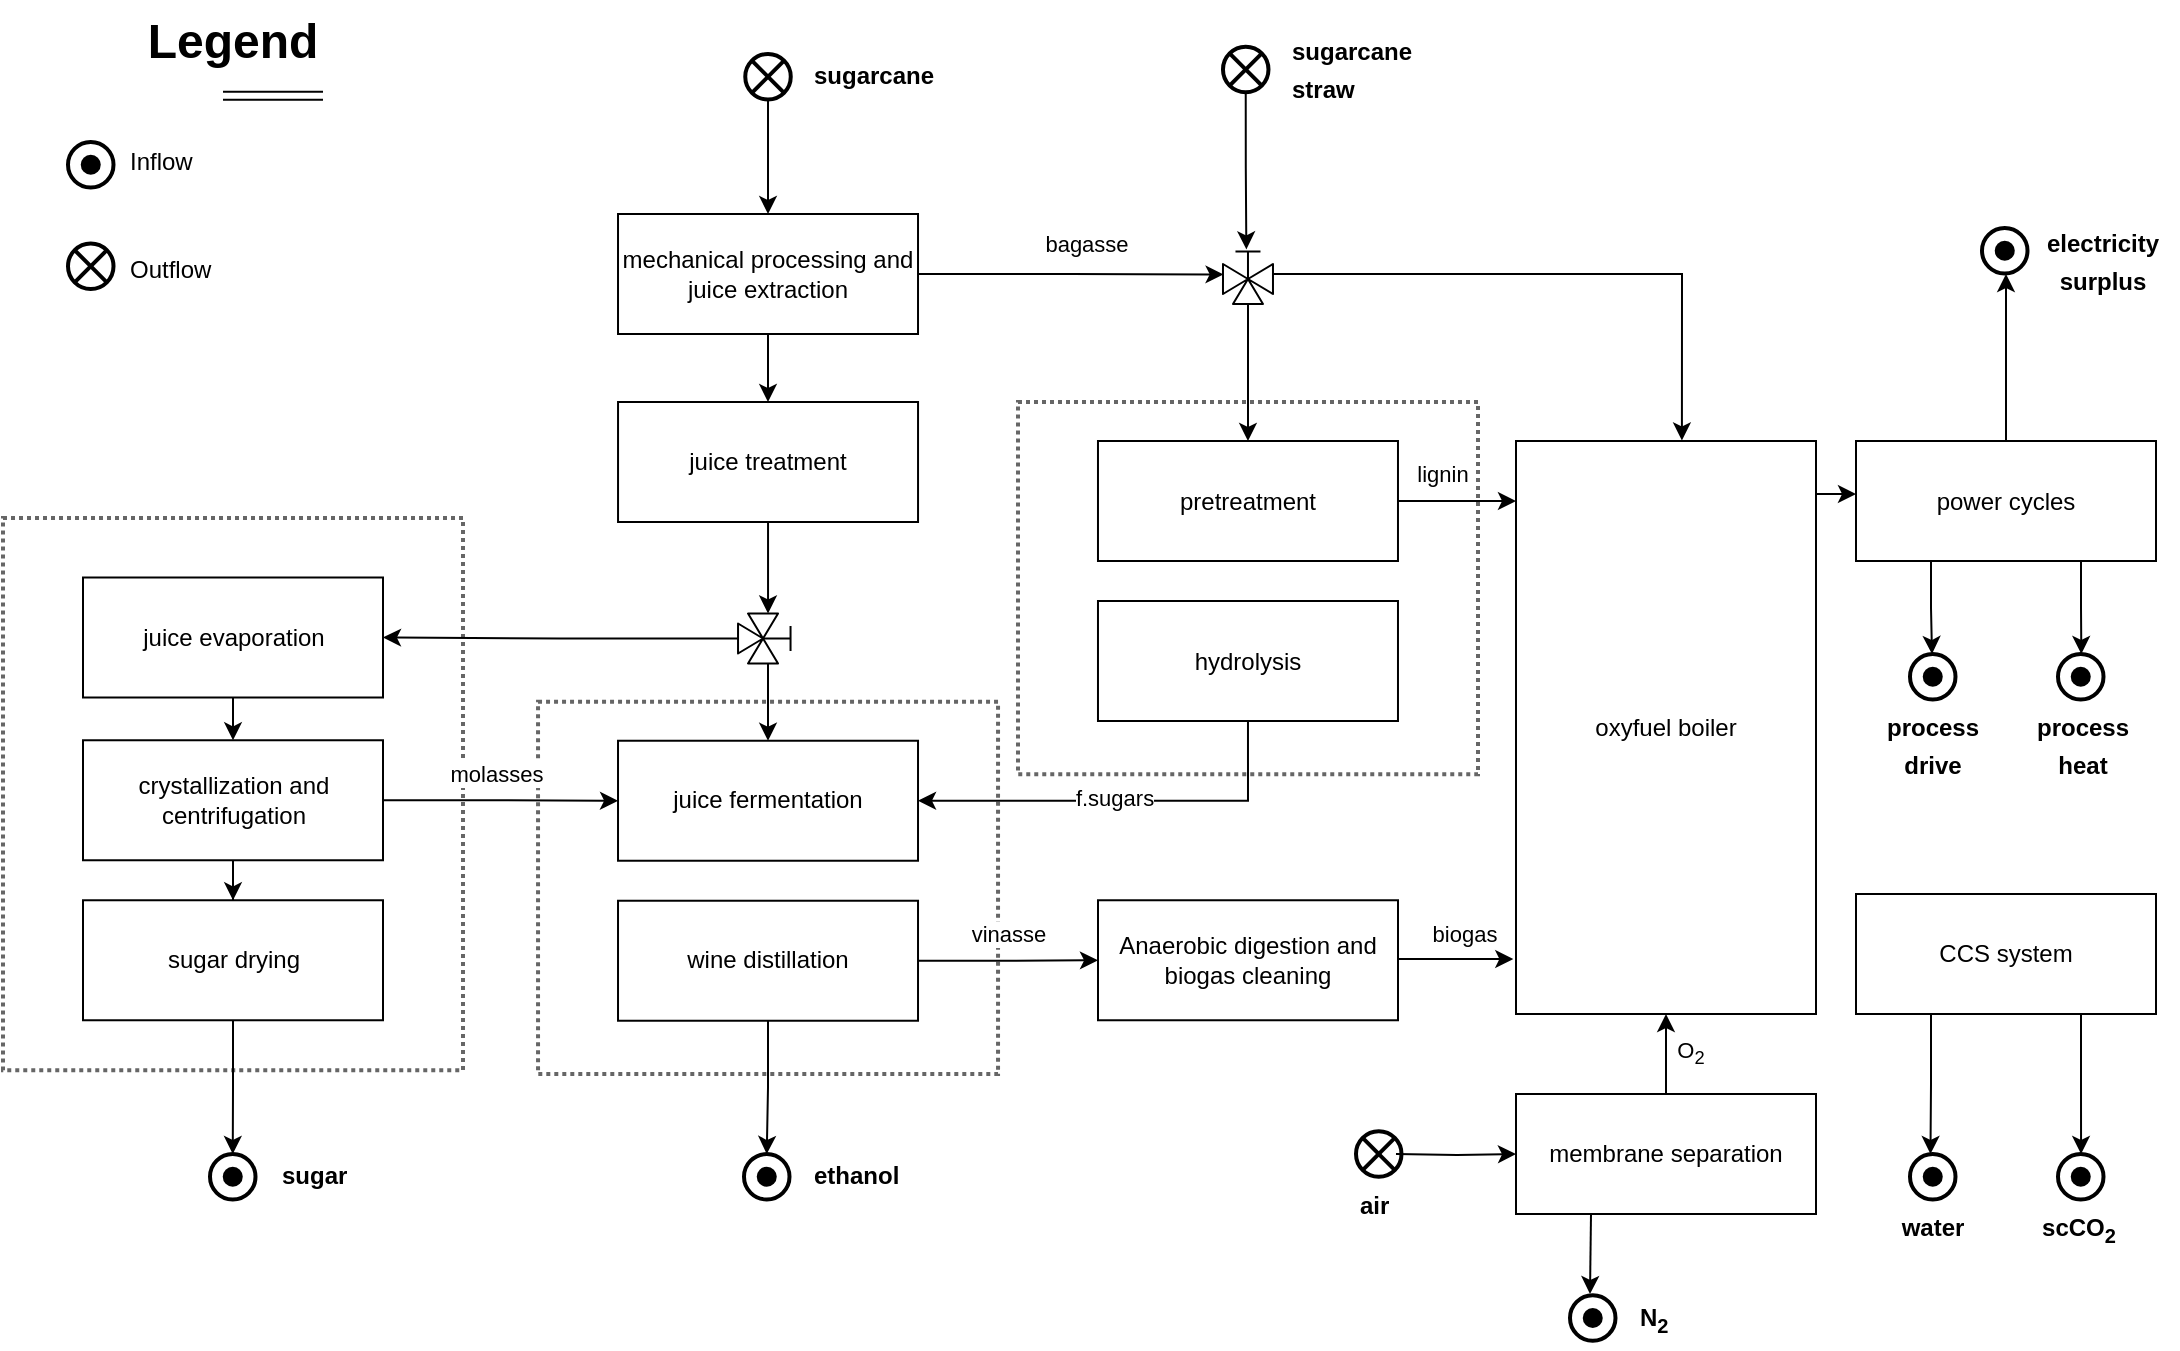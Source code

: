 <mxfile version="18.2.0" type="device" pages="3"><diagram id="HpnusKCayqZ9gM3eGTm3" name="Page-1"><mxGraphModel dx="2480" dy="1243" grid="1" gridSize="10" guides="1" tooltips="1" connect="1" arrows="1" fold="1" page="1" pageScale="1" pageWidth="1100" pageHeight="850" math="0" shadow="0"><root><mxCell id="0"/><mxCell id="1" parent="0"/><mxCell id="-SaAaBxi3hsuduR-wvtu-38" value="" style="verticalLabelPosition=bottom;verticalAlign=top;html=1;shape=mxgraph.basic.rect;fillColor2=none;strokeWidth=2;size=20;indent=5;dashed=1;dashPattern=1 1;fillColor=none;gradientColor=none;align=left;strokeColor=#666666;" vertex="1" parent="1"><mxGeometry x="271.02" y="424.87" width="230" height="186.13" as="geometry"/></mxCell><mxCell id="-SaAaBxi3hsuduR-wvtu-29" value="" style="verticalLabelPosition=bottom;verticalAlign=top;html=1;shape=mxgraph.basic.rect;fillColor2=none;strokeWidth=2;size=20;indent=5;dashed=1;dashPattern=1 1;fillColor=none;gradientColor=none;align=left;strokeColor=#666666;" vertex="1" parent="1"><mxGeometry x="3.5" y="333" width="230" height="276.13" as="geometry"/></mxCell><mxCell id="F-irWlU72zRWdwWwXavS-349" value="Legend" style="text;strokeColor=none;fillColor=none;html=1;fontSize=24;fontStyle=1;verticalAlign=middle;align=center;" parent="1" vertex="1"><mxGeometry x="68" y="74.91" width="100" height="40" as="geometry"/></mxCell><mxCell id="F-irWlU72zRWdwWwXavS-354" value="" style="shape=link;html=1;shadow=0;startArrow=none;startFill=0;endArrow=none;endFill=0;strokeColor=#000000;strokeWidth=1;" parent="1" edge="1"><mxGeometry width="100" relative="1" as="geometry"><mxPoint x="113.5" y="121.91" as="sourcePoint"/><mxPoint x="163.5" y="121.91" as="targetPoint"/></mxGeometry></mxCell><mxCell id="F-irWlU72zRWdwWwXavS-357" value="Inflow" style="text;html=1;align=left;verticalAlign=middle;resizable=0;points=[];autosize=1;flipH=1;" parent="1" vertex="1"><mxGeometry x="65" y="145" width="50" height="20" as="geometry"/></mxCell><mxCell id="F-irWlU72zRWdwWwXavS-359" value="Outflow" style="text;html=1;align=left;verticalAlign=middle;resizable=0;points=[];autosize=1;flipH=1;" parent="1" vertex="1"><mxGeometry x="65" y="199.5" width="51" height="18" as="geometry"/></mxCell><mxCell id="-SaAaBxi3hsuduR-wvtu-4" style="edgeStyle=orthogonalEdgeStyle;rounded=0;orthogonalLoop=1;jettySize=auto;html=1;exitX=0.5;exitY=1;exitDx=0;exitDy=0;entryX=0.5;entryY=0;entryDx=0;entryDy=0;" edge="1" parent="1" source="-SaAaBxi3hsuduR-wvtu-12" target="-SaAaBxi3hsuduR-wvtu-3"><mxGeometry relative="1" as="geometry"><mxPoint x="386" y="121" as="sourcePoint"/><Array as="points"/></mxGeometry></mxCell><mxCell id="-SaAaBxi3hsuduR-wvtu-31" value="" style="edgeStyle=orthogonalEdgeStyle;rounded=0;orthogonalLoop=1;jettySize=auto;html=1;" edge="1" parent="1" source="-SaAaBxi3hsuduR-wvtu-3" target="-SaAaBxi3hsuduR-wvtu-30"><mxGeometry relative="1" as="geometry"/></mxCell><mxCell id="-SaAaBxi3hsuduR-wvtu-62" style="edgeStyle=orthogonalEdgeStyle;rounded=0;orthogonalLoop=1;jettySize=auto;html=1;entryX=0.5;entryY=0;entryDx=0;entryDy=0;startArrow=none;" edge="1" parent="1" source="-SaAaBxi3hsuduR-wvtu-66" target="-SaAaBxi3hsuduR-wvtu-60"><mxGeometry relative="1" as="geometry"/></mxCell><mxCell id="-SaAaBxi3hsuduR-wvtu-3" value="mechanical processing and juice extraction" style="rounded=0;whiteSpace=wrap;html=1;" vertex="1" parent="1"><mxGeometry x="311.01" y="181" width="150" height="60" as="geometry"/></mxCell><mxCell id="-SaAaBxi3hsuduR-wvtu-5" value="" style="group" vertex="1" connectable="0" parent="1"><mxGeometry x="36" y="145" width="22.75" height="22.75" as="geometry"/></mxCell><mxCell id="-SaAaBxi3hsuduR-wvtu-6" value="" style="ellipse;whiteSpace=wrap;html=1;aspect=fixed;labelBackgroundColor=none;fontSize=14;strokeColor=#000000;strokeWidth=2;fillColor=none;" vertex="1" parent="-SaAaBxi3hsuduR-wvtu-5"><mxGeometry width="22.75" height="22.75" as="geometry"/></mxCell><mxCell id="-SaAaBxi3hsuduR-wvtu-7" value="" style="ellipse;whiteSpace=wrap;html=1;aspect=fixed;labelBackgroundColor=none;fontSize=14;strokeColor=none;strokeWidth=2;fillColor=#000000;fontColor=#ffffff;" vertex="1" parent="-SaAaBxi3hsuduR-wvtu-5"><mxGeometry x="6.375" y="6.38" width="10" height="10" as="geometry"/></mxCell><mxCell id="-SaAaBxi3hsuduR-wvtu-8" value="" style="ellipse;whiteSpace=wrap;html=1;aspect=fixed;labelBackgroundColor=none;fontSize=14;strokeColor=#000000;strokeWidth=2;fillColor=none;" vertex="1" parent="1"><mxGeometry x="36" y="195.75" width="22.75" height="22.75" as="geometry"/></mxCell><mxCell id="-SaAaBxi3hsuduR-wvtu-9" style="rounded=0;jumpStyle=arc;jumpSize=15;orthogonalLoop=1;jettySize=auto;html=1;exitX=0;exitY=0;exitDx=0;exitDy=0;entryX=1;entryY=1;entryDx=0;entryDy=0;fontSize=14;endArrow=none;endFill=0;strokeColor=#000000;strokeWidth=2;" edge="1" parent="1" source="-SaAaBxi3hsuduR-wvtu-8" target="-SaAaBxi3hsuduR-wvtu-8"><mxGeometry relative="1" as="geometry"/></mxCell><mxCell id="-SaAaBxi3hsuduR-wvtu-10" style="edgeStyle=none;rounded=0;jumpStyle=none;jumpSize=15;orthogonalLoop=1;jettySize=auto;html=1;exitX=0;exitY=1;exitDx=0;exitDy=0;entryX=1;entryY=0;entryDx=0;entryDy=0;fontSize=14;endArrow=none;endFill=0;strokeColor=#000000;strokeWidth=2;" edge="1" parent="1" source="-SaAaBxi3hsuduR-wvtu-8" target="-SaAaBxi3hsuduR-wvtu-8"><mxGeometry relative="1" as="geometry"/></mxCell><mxCell id="-SaAaBxi3hsuduR-wvtu-12" value="" style="ellipse;whiteSpace=wrap;html=1;aspect=fixed;labelBackgroundColor=none;fontSize=14;strokeColor=#000000;strokeWidth=2;fillColor=none;" vertex="1" parent="1"><mxGeometry x="374.63" y="101" width="22.75" height="22.75" as="geometry"/></mxCell><mxCell id="-SaAaBxi3hsuduR-wvtu-13" style="rounded=0;jumpStyle=arc;jumpSize=15;orthogonalLoop=1;jettySize=auto;html=1;exitX=0;exitY=0;exitDx=0;exitDy=0;entryX=1;entryY=1;entryDx=0;entryDy=0;fontSize=14;endArrow=none;endFill=0;strokeColor=#000000;strokeWidth=2;" edge="1" parent="1" source="-SaAaBxi3hsuduR-wvtu-12" target="-SaAaBxi3hsuduR-wvtu-12"><mxGeometry relative="1" as="geometry"/></mxCell><mxCell id="-SaAaBxi3hsuduR-wvtu-14" style="edgeStyle=none;rounded=0;jumpStyle=none;jumpSize=15;orthogonalLoop=1;jettySize=auto;html=1;exitX=0;exitY=1;exitDx=0;exitDy=0;entryX=1;entryY=0;entryDx=0;entryDy=0;fontSize=14;endArrow=none;endFill=0;strokeColor=#000000;strokeWidth=2;" edge="1" parent="1" source="-SaAaBxi3hsuduR-wvtu-12" target="-SaAaBxi3hsuduR-wvtu-12"><mxGeometry relative="1" as="geometry"/></mxCell><mxCell id="-SaAaBxi3hsuduR-wvtu-16" value="&lt;span style=&quot;color: rgb(0 , 0 , 0) ; font-family: &amp;quot;helvetica&amp;quot; ; font-style: normal ; letter-spacing: normal ; text-align: center ; text-indent: 0px ; text-transform: none ; word-spacing: 0px ; background-color: rgb(255 , 255 , 255) ; display: inline ; float: none&quot;&gt;&lt;b style=&quot;font-size: 12px&quot;&gt;sugarcane&lt;/b&gt;&lt;/span&gt;&lt;span style=&quot;color: rgb(0 , 0 , 0) ; font-family: &amp;quot;helvetica&amp;quot; ; font-size: 12px ; font-style: normal ; letter-spacing: normal ; text-align: center ; text-indent: 0px ; text-transform: none ; word-spacing: 0px ; background-color: rgb(255 , 255 , 255) ; display: inline ; float: none&quot;&gt;&lt;br&gt;&lt;/span&gt;" style="text;whiteSpace=wrap;html=1;fontSize=16;spacingTop=-3;" vertex="1" parent="1"><mxGeometry x="407" y="97.37" width="75" height="30" as="geometry"/></mxCell><mxCell id="-SaAaBxi3hsuduR-wvtu-17" value="juice fermentation" style="rounded=0;whiteSpace=wrap;html=1;" vertex="1" parent="1"><mxGeometry x="311.01" y="444.37" width="150" height="60" as="geometry"/></mxCell><mxCell id="-SaAaBxi3hsuduR-wvtu-55" style="edgeStyle=orthogonalEdgeStyle;rounded=0;orthogonalLoop=1;jettySize=auto;html=1;entryX=0.5;entryY=0;entryDx=0;entryDy=0;" edge="1" parent="1" source="-SaAaBxi3hsuduR-wvtu-18" target="-SaAaBxi3hsuduR-wvtu-52"><mxGeometry relative="1" as="geometry"/></mxCell><mxCell id="-SaAaBxi3hsuduR-wvtu-64" value="vinasse" style="edgeStyle=orthogonalEdgeStyle;rounded=0;orthogonalLoop=1;jettySize=auto;html=1;entryX=0;entryY=0.5;entryDx=0;entryDy=0;" edge="1" parent="1" source="-SaAaBxi3hsuduR-wvtu-18" target="-SaAaBxi3hsuduR-wvtu-63"><mxGeometry x="0.003" y="13" relative="1" as="geometry"><mxPoint as="offset"/></mxGeometry></mxCell><mxCell id="-SaAaBxi3hsuduR-wvtu-18" value="wine distillation" style="rounded=0;whiteSpace=wrap;html=1;" vertex="1" parent="1"><mxGeometry x="311.01" y="524.37" width="150" height="60" as="geometry"/></mxCell><mxCell id="-SaAaBxi3hsuduR-wvtu-22" style="edgeStyle=orthogonalEdgeStyle;rounded=0;orthogonalLoop=1;jettySize=auto;html=1;entryX=0.5;entryY=0;entryDx=0;entryDy=0;" edge="1" parent="1" source="-SaAaBxi3hsuduR-wvtu-19" target="-SaAaBxi3hsuduR-wvtu-17"><mxGeometry relative="1" as="geometry"/></mxCell><mxCell id="-SaAaBxi3hsuduR-wvtu-33" style="edgeStyle=orthogonalEdgeStyle;rounded=0;orthogonalLoop=1;jettySize=auto;html=1;entryX=1;entryY=0.5;entryDx=0;entryDy=0;" edge="1" parent="1" source="-SaAaBxi3hsuduR-wvtu-19" target="-SaAaBxi3hsuduR-wvtu-23"><mxGeometry relative="1" as="geometry"/></mxCell><mxCell id="-SaAaBxi3hsuduR-wvtu-19" value="" style="verticalLabelPosition=bottom;align=center;html=1;verticalAlign=top;pointerEvents=1;dashed=0;shape=mxgraph.pid2valves.valve;valveType=threeWay;actuator=man;direction=south;" vertex="1" parent="1"><mxGeometry x="371.02" y="380.75" width="30" height="25" as="geometry"/></mxCell><mxCell id="-SaAaBxi3hsuduR-wvtu-23" value="juice evaporation" style="rounded=0;whiteSpace=wrap;html=1;" vertex="1" parent="1"><mxGeometry x="43.5" y="362.75" width="150" height="60" as="geometry"/></mxCell><mxCell id="-SaAaBxi3hsuduR-wvtu-36" style="edgeStyle=orthogonalEdgeStyle;rounded=0;orthogonalLoop=1;jettySize=auto;html=1;" edge="1" parent="1" source="-SaAaBxi3hsuduR-wvtu-23" target="-SaAaBxi3hsuduR-wvtu-24"><mxGeometry relative="1" as="geometry"/></mxCell><mxCell id="-SaAaBxi3hsuduR-wvtu-37" style="edgeStyle=orthogonalEdgeStyle;rounded=0;orthogonalLoop=1;jettySize=auto;html=1;entryX=0.5;entryY=0;entryDx=0;entryDy=0;" edge="1" parent="1" source="-SaAaBxi3hsuduR-wvtu-24" target="-SaAaBxi3hsuduR-wvtu-27"><mxGeometry relative="1" as="geometry"/></mxCell><mxCell id="-SaAaBxi3hsuduR-wvtu-80" value="molasses" style="edgeStyle=orthogonalEdgeStyle;rounded=0;orthogonalLoop=1;jettySize=auto;html=1;entryX=0;entryY=0.5;entryDx=0;entryDy=0;endArrow=classic;endFill=1;" edge="1" parent="1" source="-SaAaBxi3hsuduR-wvtu-24" target="-SaAaBxi3hsuduR-wvtu-17"><mxGeometry x="-0.041" y="13" relative="1" as="geometry"><mxPoint as="offset"/></mxGeometry></mxCell><mxCell id="-SaAaBxi3hsuduR-wvtu-24" value="crystallization and centrifugation" style="rounded=0;whiteSpace=wrap;html=1;" vertex="1" parent="1"><mxGeometry x="43.5" y="444.13" width="150" height="60" as="geometry"/></mxCell><mxCell id="-SaAaBxi3hsuduR-wvtu-54" style="edgeStyle=orthogonalEdgeStyle;rounded=0;orthogonalLoop=1;jettySize=auto;html=1;entryX=0.5;entryY=0;entryDx=0;entryDy=0;" edge="1" parent="1" source="-SaAaBxi3hsuduR-wvtu-27" target="-SaAaBxi3hsuduR-wvtu-49"><mxGeometry relative="1" as="geometry"/></mxCell><mxCell id="-SaAaBxi3hsuduR-wvtu-27" value="sugar drying" style="rounded=0;whiteSpace=wrap;html=1;" vertex="1" parent="1"><mxGeometry x="43.5" y="524.13" width="150" height="60" as="geometry"/></mxCell><mxCell id="-SaAaBxi3hsuduR-wvtu-32" value="" style="edgeStyle=orthogonalEdgeStyle;rounded=0;orthogonalLoop=1;jettySize=auto;html=1;" edge="1" parent="1" source="-SaAaBxi3hsuduR-wvtu-30" target="-SaAaBxi3hsuduR-wvtu-19"><mxGeometry relative="1" as="geometry"/></mxCell><mxCell id="-SaAaBxi3hsuduR-wvtu-30" value="juice treatment" style="rounded=0;whiteSpace=wrap;html=1;" vertex="1" parent="1"><mxGeometry x="311.02" y="275" width="150" height="60" as="geometry"/></mxCell><mxCell id="-SaAaBxi3hsuduR-wvtu-48" value="" style="group" vertex="1" connectable="0" parent="1"><mxGeometry x="107" y="651" width="22.75" height="22.75" as="geometry"/></mxCell><mxCell id="-SaAaBxi3hsuduR-wvtu-49" value="" style="ellipse;whiteSpace=wrap;html=1;aspect=fixed;labelBackgroundColor=none;fontSize=14;strokeColor=#000000;strokeWidth=2;fillColor=none;" vertex="1" parent="-SaAaBxi3hsuduR-wvtu-48"><mxGeometry width="22.75" height="22.75" as="geometry"/></mxCell><mxCell id="-SaAaBxi3hsuduR-wvtu-50" value="" style="ellipse;whiteSpace=wrap;html=1;aspect=fixed;labelBackgroundColor=none;fontSize=14;strokeColor=none;strokeWidth=2;fillColor=#000000;fontColor=#ffffff;" vertex="1" parent="-SaAaBxi3hsuduR-wvtu-48"><mxGeometry x="6.375" y="6.375" width="10" height="10" as="geometry"/></mxCell><mxCell id="-SaAaBxi3hsuduR-wvtu-51" value="" style="group" vertex="1" connectable="0" parent="1"><mxGeometry x="374" y="651" width="22.75" height="22.75" as="geometry"/></mxCell><mxCell id="-SaAaBxi3hsuduR-wvtu-52" value="" style="ellipse;whiteSpace=wrap;html=1;aspect=fixed;labelBackgroundColor=none;fontSize=14;strokeColor=#000000;strokeWidth=2;fillColor=none;" vertex="1" parent="-SaAaBxi3hsuduR-wvtu-51"><mxGeometry width="22.75" height="22.75" as="geometry"/></mxCell><mxCell id="-SaAaBxi3hsuduR-wvtu-53" value="" style="ellipse;whiteSpace=wrap;html=1;aspect=fixed;labelBackgroundColor=none;fontSize=14;strokeColor=none;strokeWidth=2;fillColor=#000000;fontColor=#ffffff;" vertex="1" parent="-SaAaBxi3hsuduR-wvtu-51"><mxGeometry x="6.375" y="6.375" width="10" height="10" as="geometry"/></mxCell><mxCell id="-SaAaBxi3hsuduR-wvtu-56" value="&lt;span style=&quot;color: rgb(0 , 0 , 0) ; font-family: &amp;quot;helvetica&amp;quot; ; font-style: normal ; letter-spacing: normal ; text-align: center ; text-indent: 0px ; text-transform: none ; word-spacing: 0px ; background-color: rgb(255 , 255 , 255) ; display: inline ; float: none&quot;&gt;&lt;b style=&quot;font-size: 12px&quot;&gt;sugar&lt;/b&gt;&lt;/span&gt;&lt;span style=&quot;color: rgb(0 , 0 , 0) ; font-family: &amp;quot;helvetica&amp;quot; ; font-size: 12px ; font-style: normal ; letter-spacing: normal ; text-align: center ; text-indent: 0px ; text-transform: none ; word-spacing: 0px ; background-color: rgb(255 , 255 , 255) ; display: inline ; float: none&quot;&gt;&lt;br&gt;&lt;/span&gt;" style="text;whiteSpace=wrap;html=1;fontSize=16;spacingTop=-3;" vertex="1" parent="1"><mxGeometry x="141" y="647.38" width="75" height="30" as="geometry"/></mxCell><mxCell id="-SaAaBxi3hsuduR-wvtu-58" value="&lt;span style=&quot;color: rgb(0 , 0 , 0) ; font-family: &amp;quot;helvetica&amp;quot; ; font-style: normal ; letter-spacing: normal ; text-align: center ; text-indent: 0px ; text-transform: none ; word-spacing: 0px ; background-color: rgb(255 , 255 , 255) ; display: inline ; float: none&quot;&gt;&lt;b style=&quot;font-size: 12px&quot;&gt;ethanol&lt;/b&gt;&lt;/span&gt;&lt;span style=&quot;color: rgb(0 , 0 , 0) ; font-family: &amp;quot;helvetica&amp;quot; ; font-size: 12px ; font-style: normal ; letter-spacing: normal ; text-align: center ; text-indent: 0px ; text-transform: none ; word-spacing: 0px ; background-color: rgb(255 , 255 , 255) ; display: inline ; float: none&quot;&gt;&lt;br&gt;&lt;/span&gt;" style="text;whiteSpace=wrap;html=1;fontSize=16;spacingTop=-3;" vertex="1" parent="1"><mxGeometry x="407" y="647.37" width="75" height="30" as="geometry"/></mxCell><mxCell id="-SaAaBxi3hsuduR-wvtu-59" value="" style="verticalLabelPosition=bottom;verticalAlign=top;html=1;shape=mxgraph.basic.rect;fillColor2=none;strokeWidth=2;size=20;indent=5;dashed=1;dashPattern=1 1;fillColor=none;gradientColor=none;align=left;strokeColor=#666666;" vertex="1" parent="1"><mxGeometry x="511" y="275" width="230" height="186.13" as="geometry"/></mxCell><mxCell id="-SaAaBxi3hsuduR-wvtu-71" value="" style="edgeStyle=orthogonalEdgeStyle;rounded=0;orthogonalLoop=1;jettySize=auto;html=1;endArrow=classic;endFill=1;" edge="1" parent="1" source="-SaAaBxi3hsuduR-wvtu-60" target="-SaAaBxi3hsuduR-wvtu-69"><mxGeometry relative="1" as="geometry"><mxPoint x="791" y="325" as="targetPoint"/><Array as="points"><mxPoint x="753" y="325"/><mxPoint x="753" y="325"/></Array></mxGeometry></mxCell><mxCell id="-SaAaBxi3hsuduR-wvtu-72" value="lignin" style="edgeLabel;html=1;align=center;verticalAlign=middle;resizable=0;points=[];" vertex="1" connectable="0" parent="-SaAaBxi3hsuduR-wvtu-71"><mxGeometry x="-0.262" y="-3" relative="1" as="geometry"><mxPoint y="-17" as="offset"/></mxGeometry></mxCell><mxCell id="-SaAaBxi3hsuduR-wvtu-60" value="pretreatment" style="rounded=0;whiteSpace=wrap;html=1;" vertex="1" parent="1"><mxGeometry x="550.99" y="294.5" width="150" height="60" as="geometry"/></mxCell><mxCell id="-SaAaBxi3hsuduR-wvtu-79" style="edgeStyle=orthogonalEdgeStyle;rounded=0;orthogonalLoop=1;jettySize=auto;html=1;entryX=1;entryY=0.5;entryDx=0;entryDy=0;endArrow=classic;endFill=1;exitX=0.5;exitY=1;exitDx=0;exitDy=0;" edge="1" parent="1" source="-SaAaBxi3hsuduR-wvtu-61" target="-SaAaBxi3hsuduR-wvtu-17"><mxGeometry relative="1" as="geometry"/></mxCell><mxCell id="-SaAaBxi3hsuduR-wvtu-81" value="f. sugars" style="edgeLabel;html=1;align=center;verticalAlign=middle;resizable=0;points=[];" vertex="1" connectable="0" parent="-SaAaBxi3hsuduR-wvtu-79"><mxGeometry x="-0.154" y="-2" relative="1" as="geometry"><mxPoint x="-3" y="64" as="offset"/></mxGeometry></mxCell><mxCell id="-SaAaBxi3hsuduR-wvtu-115" value="f.sugars" style="edgeLabel;html=1;align=center;verticalAlign=middle;resizable=0;points=[];" vertex="1" connectable="0" parent="-SaAaBxi3hsuduR-wvtu-79"><mxGeometry x="0.053" y="-2" relative="1" as="geometry"><mxPoint x="1" as="offset"/></mxGeometry></mxCell><mxCell id="-SaAaBxi3hsuduR-wvtu-61" value="hydrolysis" style="rounded=0;whiteSpace=wrap;html=1;" vertex="1" parent="1"><mxGeometry x="550.99" y="374.5" width="150" height="60" as="geometry"/></mxCell><mxCell id="-SaAaBxi3hsuduR-wvtu-73" value="" style="edgeStyle=orthogonalEdgeStyle;rounded=0;orthogonalLoop=1;jettySize=auto;html=1;endArrow=classic;endFill=1;entryX=-0.009;entryY=0.904;entryDx=0;entryDy=0;entryPerimeter=0;" edge="1" parent="1" source="-SaAaBxi3hsuduR-wvtu-63" target="-SaAaBxi3hsuduR-wvtu-69"><mxGeometry relative="1" as="geometry"><mxPoint x="791" y="554" as="targetPoint"/><Array as="points"><mxPoint x="741" y="554"/></Array></mxGeometry></mxCell><mxCell id="-SaAaBxi3hsuduR-wvtu-74" value="biogas" style="edgeLabel;html=1;align=center;verticalAlign=middle;resizable=0;points=[];" vertex="1" connectable="0" parent="-SaAaBxi3hsuduR-wvtu-73"><mxGeometry x="-0.258" y="-1" relative="1" as="geometry"><mxPoint x="11" y="-14" as="offset"/></mxGeometry></mxCell><mxCell id="-SaAaBxi3hsuduR-wvtu-63" value="Anaerobic digestion and biogas cleaning" style="rounded=0;whiteSpace=wrap;html=1;" vertex="1" parent="1"><mxGeometry x="551" y="524.13" width="150" height="60" as="geometry"/></mxCell><mxCell id="-SaAaBxi3hsuduR-wvtu-70" style="edgeStyle=orthogonalEdgeStyle;rounded=0;orthogonalLoop=1;jettySize=auto;html=1;entryX=0.553;entryY=-0.001;entryDx=0;entryDy=0;entryPerimeter=0;endArrow=classic;endFill=1;" edge="1" parent="1" source="-SaAaBxi3hsuduR-wvtu-66" target="-SaAaBxi3hsuduR-wvtu-69"><mxGeometry relative="1" as="geometry"/></mxCell><mxCell id="-SaAaBxi3hsuduR-wvtu-66" value="" style="verticalLabelPosition=bottom;align=center;html=1;verticalAlign=top;pointerEvents=1;dashed=0;shape=mxgraph.pid2valves.valve;valveType=threeWay;actuator=man;direction=east;" vertex="1" parent="1"><mxGeometry x="613.49" y="196" width="25" height="30" as="geometry"/></mxCell><mxCell id="-SaAaBxi3hsuduR-wvtu-67" value="" style="edgeStyle=orthogonalEdgeStyle;rounded=0;orthogonalLoop=1;jettySize=auto;html=1;entryX=0.012;entryY=0.507;entryDx=0;entryDy=0;endArrow=classic;entryPerimeter=0;endFill=1;" edge="1" parent="1" source="-SaAaBxi3hsuduR-wvtu-3" target="-SaAaBxi3hsuduR-wvtu-66"><mxGeometry relative="1" as="geometry"><mxPoint x="461.01" y="211" as="sourcePoint"/><mxPoint x="638.99" y="294.5" as="targetPoint"/></mxGeometry></mxCell><mxCell id="-SaAaBxi3hsuduR-wvtu-68" value="bagasse" style="edgeLabel;html=1;align=center;verticalAlign=middle;resizable=0;points=[];" vertex="1" connectable="0" parent="-SaAaBxi3hsuduR-wvtu-67"><mxGeometry x="0.098" y="3" relative="1" as="geometry"><mxPoint y="-12" as="offset"/></mxGeometry></mxCell><mxCell id="-SaAaBxi3hsuduR-wvtu-69" value="oxyfuel boiler" style="rounded=0;whiteSpace=wrap;html=1;" vertex="1" parent="1"><mxGeometry x="760" y="294.5" width="150" height="286.5" as="geometry"/></mxCell><mxCell id="-SaAaBxi3hsuduR-wvtu-77" value="O&lt;sub&gt;2&lt;/sub&gt;" style="edgeStyle=orthogonalEdgeStyle;rounded=0;orthogonalLoop=1;jettySize=auto;html=1;entryX=0.5;entryY=1;entryDx=0;entryDy=0;endArrow=classic;endFill=1;" edge="1" parent="1" source="-SaAaBxi3hsuduR-wvtu-75" target="-SaAaBxi3hsuduR-wvtu-69"><mxGeometry y="-12" relative="1" as="geometry"><mxPoint as="offset"/></mxGeometry></mxCell><mxCell id="-SaAaBxi3hsuduR-wvtu-78" style="edgeStyle=orthogonalEdgeStyle;rounded=0;orthogonalLoop=1;jettySize=auto;html=1;exitX=0.25;exitY=1;exitDx=0;exitDy=0;endArrow=classic;endFill=1;" edge="1" parent="1" source="-SaAaBxi3hsuduR-wvtu-75"><mxGeometry relative="1" as="geometry"><mxPoint x="797" y="721" as="targetPoint"/></mxGeometry></mxCell><mxCell id="-SaAaBxi3hsuduR-wvtu-124" style="edgeStyle=orthogonalEdgeStyle;rounded=0;orthogonalLoop=1;jettySize=auto;html=1;endArrow=classic;endFill=1;" edge="1" parent="1" target="-SaAaBxi3hsuduR-wvtu-75"><mxGeometry relative="1" as="geometry"><mxPoint x="700" y="651" as="sourcePoint"/></mxGeometry></mxCell><mxCell id="-SaAaBxi3hsuduR-wvtu-75" value="membrane separation" style="rounded=0;whiteSpace=wrap;html=1;" vertex="1" parent="1"><mxGeometry x="760" y="621" width="150" height="60" as="geometry"/></mxCell><mxCell id="-SaAaBxi3hsuduR-wvtu-84" style="edgeStyle=orthogonalEdgeStyle;rounded=0;orthogonalLoop=1;jettySize=auto;html=1;endArrow=classic;endFill=1;" edge="1" parent="1" target="-SaAaBxi3hsuduR-wvtu-82"><mxGeometry relative="1" as="geometry"><mxPoint x="910" y="321" as="sourcePoint"/><Array as="points"><mxPoint x="910" y="321"/></Array></mxGeometry></mxCell><mxCell id="-SaAaBxi3hsuduR-wvtu-85" style="edgeStyle=orthogonalEdgeStyle;rounded=0;orthogonalLoop=1;jettySize=auto;html=1;endArrow=classic;endFill=1;" edge="1" parent="1" source="-SaAaBxi3hsuduR-wvtu-82"><mxGeometry relative="1" as="geometry"><mxPoint x="1005" y="211" as="targetPoint"/></mxGeometry></mxCell><mxCell id="-SaAaBxi3hsuduR-wvtu-86" style="edgeStyle=orthogonalEdgeStyle;rounded=0;orthogonalLoop=1;jettySize=auto;html=1;exitX=0.25;exitY=1;exitDx=0;exitDy=0;endArrow=classic;endFill=1;" edge="1" parent="1"><mxGeometry relative="1" as="geometry"><mxPoint x="968" y="401" as="targetPoint"/><mxPoint x="967.5" y="354.5" as="sourcePoint"/><Array as="points"><mxPoint x="968" y="378"/><mxPoint x="968" y="378"/></Array></mxGeometry></mxCell><mxCell id="-SaAaBxi3hsuduR-wvtu-87" style="edgeStyle=orthogonalEdgeStyle;rounded=0;orthogonalLoop=1;jettySize=auto;html=1;exitX=0.75;exitY=1;exitDx=0;exitDy=0;endArrow=classic;endFill=1;" edge="1" parent="1" source="-SaAaBxi3hsuduR-wvtu-82"><mxGeometry relative="1" as="geometry"><mxPoint x="1042.667" y="401" as="targetPoint"/></mxGeometry></mxCell><mxCell id="-SaAaBxi3hsuduR-wvtu-82" value="power cycles" style="rounded=0;whiteSpace=wrap;html=1;" vertex="1" parent="1"><mxGeometry x="930" y="294.5" width="150" height="60" as="geometry"/></mxCell><mxCell id="-SaAaBxi3hsuduR-wvtu-101" style="edgeStyle=orthogonalEdgeStyle;rounded=0;orthogonalLoop=1;jettySize=auto;html=1;exitX=0.25;exitY=1;exitDx=0;exitDy=0;endArrow=classic;endFill=1;" edge="1" parent="1" source="-SaAaBxi3hsuduR-wvtu-83"><mxGeometry relative="1" as="geometry"><mxPoint x="967.235" y="651" as="targetPoint"/></mxGeometry></mxCell><mxCell id="-SaAaBxi3hsuduR-wvtu-102" style="edgeStyle=orthogonalEdgeStyle;rounded=0;orthogonalLoop=1;jettySize=auto;html=1;exitX=0.75;exitY=1;exitDx=0;exitDy=0;endArrow=classic;endFill=1;" edge="1" parent="1" source="-SaAaBxi3hsuduR-wvtu-83"><mxGeometry relative="1" as="geometry"><mxPoint x="1042.529" y="651" as="targetPoint"/></mxGeometry></mxCell><mxCell id="-SaAaBxi3hsuduR-wvtu-83" value="CCS system" style="rounded=0;whiteSpace=wrap;html=1;" vertex="1" parent="1"><mxGeometry x="930" y="521" width="150" height="60" as="geometry"/></mxCell><mxCell id="-SaAaBxi3hsuduR-wvtu-93" value="" style="group" vertex="1" connectable="0" parent="1"><mxGeometry x="957" y="401" width="22.75" height="22.75" as="geometry"/></mxCell><mxCell id="-SaAaBxi3hsuduR-wvtu-94" value="" style="ellipse;whiteSpace=wrap;html=1;aspect=fixed;labelBackgroundColor=none;fontSize=14;strokeColor=#000000;strokeWidth=2;fillColor=none;" vertex="1" parent="-SaAaBxi3hsuduR-wvtu-93"><mxGeometry width="22.75" height="22.75" as="geometry"/></mxCell><mxCell id="-SaAaBxi3hsuduR-wvtu-95" value="" style="ellipse;whiteSpace=wrap;html=1;aspect=fixed;labelBackgroundColor=none;fontSize=14;strokeColor=none;strokeWidth=2;fillColor=#000000;fontColor=#ffffff;" vertex="1" parent="-SaAaBxi3hsuduR-wvtu-93"><mxGeometry x="6.375" y="6.375" width="10" height="10" as="geometry"/></mxCell><mxCell id="-SaAaBxi3hsuduR-wvtu-96" value="" style="group" vertex="1" connectable="0" parent="1"><mxGeometry x="1031" y="401" width="22.75" height="22.75" as="geometry"/></mxCell><mxCell id="-SaAaBxi3hsuduR-wvtu-97" value="" style="ellipse;whiteSpace=wrap;html=1;aspect=fixed;labelBackgroundColor=none;fontSize=14;strokeColor=#000000;strokeWidth=2;fillColor=none;" vertex="1" parent="-SaAaBxi3hsuduR-wvtu-96"><mxGeometry width="22.75" height="22.75" as="geometry"/></mxCell><mxCell id="-SaAaBxi3hsuduR-wvtu-98" value="" style="ellipse;whiteSpace=wrap;html=1;aspect=fixed;labelBackgroundColor=none;fontSize=14;strokeColor=none;strokeWidth=2;fillColor=#000000;fontColor=#ffffff;" vertex="1" parent="-SaAaBxi3hsuduR-wvtu-96"><mxGeometry x="6.375" y="6.375" width="10" height="10" as="geometry"/></mxCell><mxCell id="-SaAaBxi3hsuduR-wvtu-99" value="&lt;span style=&quot;color: rgb(0, 0, 0); font-family: &amp;quot;helvetica&amp;quot;; font-style: normal; letter-spacing: normal; text-indent: 0px; text-transform: none; word-spacing: 0px; background-color: rgb(255, 255, 255); display: inline; float: none;&quot;&gt;&lt;b style=&quot;font-size: 12px&quot;&gt;process drive&lt;/b&gt;&lt;/span&gt;&lt;span style=&quot;color: rgb(0, 0, 0); font-family: &amp;quot;helvetica&amp;quot;; font-size: 12px; font-style: normal; letter-spacing: normal; text-indent: 0px; text-transform: none; word-spacing: 0px; background-color: rgb(255, 255, 255); display: inline; float: none;&quot;&gt;&lt;br&gt;&lt;/span&gt;" style="text;whiteSpace=wrap;html=1;fontSize=16;spacingTop=-3;align=center;" vertex="1" parent="1"><mxGeometry x="930.88" y="422.75" width="75" height="48.25" as="geometry"/></mxCell><mxCell id="-SaAaBxi3hsuduR-wvtu-100" value="&lt;span style=&quot;color: rgb(0, 0, 0); font-family: &amp;quot;helvetica&amp;quot;; font-style: normal; letter-spacing: normal; text-indent: 0px; text-transform: none; word-spacing: 0px; background-color: rgb(255, 255, 255); display: inline; float: none;&quot;&gt;&lt;b style=&quot;font-size: 12px&quot;&gt;process heat&lt;/b&gt;&lt;/span&gt;&lt;span style=&quot;color: rgb(0, 0, 0); font-family: &amp;quot;helvetica&amp;quot;; font-size: 12px; font-style: normal; letter-spacing: normal; text-indent: 0px; text-transform: none; word-spacing: 0px; background-color: rgb(255, 255, 255); display: inline; float: none;&quot;&gt;&lt;br&gt;&lt;/span&gt;" style="text;whiteSpace=wrap;html=1;fontSize=16;spacingTop=-3;align=center;" vertex="1" parent="1"><mxGeometry x="1005.88" y="422.75" width="75" height="48.25" as="geometry"/></mxCell><mxCell id="-SaAaBxi3hsuduR-wvtu-103" value="" style="group" vertex="1" connectable="0" parent="1"><mxGeometry x="957" y="651" width="22.75" height="22.75" as="geometry"/></mxCell><mxCell id="-SaAaBxi3hsuduR-wvtu-104" value="" style="ellipse;whiteSpace=wrap;html=1;aspect=fixed;labelBackgroundColor=none;fontSize=14;strokeColor=#000000;strokeWidth=2;fillColor=none;" vertex="1" parent="-SaAaBxi3hsuduR-wvtu-103"><mxGeometry width="22.75" height="22.75" as="geometry"/></mxCell><mxCell id="-SaAaBxi3hsuduR-wvtu-105" value="" style="ellipse;whiteSpace=wrap;html=1;aspect=fixed;labelBackgroundColor=none;fontSize=14;strokeColor=none;strokeWidth=2;fillColor=#000000;fontColor=#ffffff;" vertex="1" parent="-SaAaBxi3hsuduR-wvtu-103"><mxGeometry x="6.375" y="6.375" width="10" height="10" as="geometry"/></mxCell><mxCell id="-SaAaBxi3hsuduR-wvtu-106" value="" style="group" vertex="1" connectable="0" parent="1"><mxGeometry x="1031" y="651" width="22.75" height="22.75" as="geometry"/></mxCell><mxCell id="-SaAaBxi3hsuduR-wvtu-107" value="" style="ellipse;whiteSpace=wrap;html=1;aspect=fixed;labelBackgroundColor=none;fontSize=14;strokeColor=#000000;strokeWidth=2;fillColor=none;" vertex="1" parent="-SaAaBxi3hsuduR-wvtu-106"><mxGeometry width="22.75" height="22.75" as="geometry"/></mxCell><mxCell id="-SaAaBxi3hsuduR-wvtu-108" value="" style="ellipse;whiteSpace=wrap;html=1;aspect=fixed;labelBackgroundColor=none;fontSize=14;strokeColor=none;strokeWidth=2;fillColor=#000000;fontColor=#ffffff;" vertex="1" parent="-SaAaBxi3hsuduR-wvtu-106"><mxGeometry x="6.375" y="6.375" width="10" height="10" as="geometry"/></mxCell><mxCell id="-SaAaBxi3hsuduR-wvtu-109" value="&lt;span style=&quot;color: rgb(0, 0, 0); font-family: &amp;quot;helvetica&amp;quot;; font-style: normal; letter-spacing: normal; text-indent: 0px; text-transform: none; word-spacing: 0px; background-color: rgb(255, 255, 255); display: inline; float: none;&quot;&gt;&lt;b style=&quot;font-size: 12px&quot;&gt;water&lt;/b&gt;&lt;/span&gt;&lt;span style=&quot;color: rgb(0, 0, 0); font-family: &amp;quot;helvetica&amp;quot;; font-size: 12px; font-style: normal; letter-spacing: normal; text-indent: 0px; text-transform: none; word-spacing: 0px; background-color: rgb(255, 255, 255); display: inline; float: none;&quot;&gt;&lt;br&gt;&lt;/span&gt;" style="text;whiteSpace=wrap;html=1;fontSize=16;spacingTop=-3;align=center;" vertex="1" parent="1"><mxGeometry x="930.88" y="672.75" width="75" height="48.25" as="geometry"/></mxCell><mxCell id="-SaAaBxi3hsuduR-wvtu-110" value="&lt;span style=&quot;color: rgb(0, 0, 0); font-family: &amp;quot;helvetica&amp;quot;; font-style: normal; letter-spacing: normal; text-indent: 0px; text-transform: none; word-spacing: 0px; background-color: rgb(255, 255, 255); display: inline; float: none;&quot;&gt;&lt;b style=&quot;font-size: 12px&quot;&gt;scCO&lt;sub&gt;2&lt;/sub&gt;&lt;/b&gt;&lt;/span&gt;&lt;span style=&quot;color: rgb(0, 0, 0); font-family: &amp;quot;helvetica&amp;quot;; font-size: 12px; font-style: normal; letter-spacing: normal; text-indent: 0px; text-transform: none; word-spacing: 0px; background-color: rgb(255, 255, 255); display: inline; float: none;&quot;&gt;&lt;br&gt;&lt;/span&gt;" style="text;whiteSpace=wrap;html=1;fontSize=16;spacingTop=-3;align=center;" vertex="1" parent="1"><mxGeometry x="1001" y="672.75" width="80.88" height="48.25" as="geometry"/></mxCell><mxCell id="-SaAaBxi3hsuduR-wvtu-111" value="" style="group" vertex="1" connectable="0" parent="1"><mxGeometry x="993" y="188" width="22.75" height="22.75" as="geometry"/></mxCell><mxCell id="-SaAaBxi3hsuduR-wvtu-112" value="" style="ellipse;whiteSpace=wrap;html=1;aspect=fixed;labelBackgroundColor=none;fontSize=14;strokeColor=#000000;strokeWidth=2;fillColor=none;" vertex="1" parent="-SaAaBxi3hsuduR-wvtu-111"><mxGeometry width="22.75" height="22.75" as="geometry"/></mxCell><mxCell id="-SaAaBxi3hsuduR-wvtu-113" value="" style="ellipse;whiteSpace=wrap;html=1;aspect=fixed;labelBackgroundColor=none;fontSize=14;strokeColor=none;strokeWidth=2;fillColor=#000000;fontColor=#ffffff;" vertex="1" parent="-SaAaBxi3hsuduR-wvtu-111"><mxGeometry x="6.375" y="6.375" width="10" height="10" as="geometry"/></mxCell><mxCell id="-SaAaBxi3hsuduR-wvtu-114" value="&lt;span style=&quot;color: rgb(0, 0, 0); font-family: &amp;quot;helvetica&amp;quot;; font-style: normal; letter-spacing: normal; text-indent: 0px; text-transform: none; word-spacing: 0px; background-color: rgb(255, 255, 255); display: inline; float: none;&quot;&gt;&lt;b style=&quot;font-size: 12px&quot;&gt;electricity surplus&lt;/b&gt;&lt;/span&gt;&lt;span style=&quot;color: rgb(0, 0, 0); font-family: &amp;quot;helvetica&amp;quot;; font-size: 12px; font-style: normal; letter-spacing: normal; text-indent: 0px; text-transform: none; word-spacing: 0px; background-color: rgb(255, 255, 255); display: inline; float: none;&quot;&gt;&lt;br&gt;&lt;/span&gt;" style="text;whiteSpace=wrap;html=1;fontSize=16;spacingTop=-3;align=center;" vertex="1" parent="1"><mxGeometry x="1015.75" y="181" width="75" height="48.25" as="geometry"/></mxCell><mxCell id="-SaAaBxi3hsuduR-wvtu-119" value="" style="group" vertex="1" connectable="0" parent="1"><mxGeometry x="787" y="721.63" width="22.75" height="22.75" as="geometry"/></mxCell><mxCell id="-SaAaBxi3hsuduR-wvtu-120" value="" style="ellipse;whiteSpace=wrap;html=1;aspect=fixed;labelBackgroundColor=none;fontSize=14;strokeColor=#000000;strokeWidth=2;fillColor=none;" vertex="1" parent="-SaAaBxi3hsuduR-wvtu-119"><mxGeometry width="22.75" height="22.75" as="geometry"/></mxCell><mxCell id="-SaAaBxi3hsuduR-wvtu-121" value="" style="ellipse;whiteSpace=wrap;html=1;aspect=fixed;labelBackgroundColor=none;fontSize=14;strokeColor=none;strokeWidth=2;fillColor=#000000;fontColor=#ffffff;" vertex="1" parent="-SaAaBxi3hsuduR-wvtu-119"><mxGeometry x="6.375" y="6.375" width="10" height="10" as="geometry"/></mxCell><mxCell id="-SaAaBxi3hsuduR-wvtu-122" value="&lt;span style=&quot;color: rgb(0 , 0 , 0) ; font-family: &amp;quot;helvetica&amp;quot; ; font-style: normal ; letter-spacing: normal ; text-align: center ; text-indent: 0px ; text-transform: none ; word-spacing: 0px ; background-color: rgb(255 , 255 , 255) ; display: inline ; float: none&quot;&gt;&lt;b style=&quot;font-size: 12px&quot;&gt;N&lt;sub&gt;2&lt;/sub&gt;&lt;/b&gt;&lt;/span&gt;&lt;span style=&quot;color: rgb(0 , 0 , 0) ; font-family: &amp;quot;helvetica&amp;quot; ; font-size: 12px ; font-style: normal ; letter-spacing: normal ; text-align: center ; text-indent: 0px ; text-transform: none ; word-spacing: 0px ; background-color: rgb(255 , 255 , 255) ; display: inline ; float: none&quot;&gt;&lt;br&gt;&lt;/span&gt;" style="text;whiteSpace=wrap;html=1;fontSize=16;spacingTop=-3;" vertex="1" parent="1"><mxGeometry x="820" y="718" width="75" height="30" as="geometry"/></mxCell><mxCell id="-SaAaBxi3hsuduR-wvtu-128" value="" style="ellipse;whiteSpace=wrap;html=1;aspect=fixed;labelBackgroundColor=none;fontSize=14;strokeColor=#000000;strokeWidth=2;fillColor=none;" vertex="1" parent="1"><mxGeometry x="680" y="639.63" width="22.75" height="22.75" as="geometry"/></mxCell><mxCell id="-SaAaBxi3hsuduR-wvtu-129" style="rounded=0;jumpStyle=arc;jumpSize=15;orthogonalLoop=1;jettySize=auto;html=1;exitX=0;exitY=0;exitDx=0;exitDy=0;entryX=1;entryY=1;entryDx=0;entryDy=0;fontSize=14;endArrow=none;endFill=0;strokeColor=#000000;strokeWidth=2;" edge="1" parent="1" source="-SaAaBxi3hsuduR-wvtu-128" target="-SaAaBxi3hsuduR-wvtu-128"><mxGeometry relative="1" as="geometry"/></mxCell><mxCell id="-SaAaBxi3hsuduR-wvtu-130" style="edgeStyle=none;rounded=0;jumpStyle=none;jumpSize=15;orthogonalLoop=1;jettySize=auto;html=1;exitX=0;exitY=1;exitDx=0;exitDy=0;entryX=1;entryY=0;entryDx=0;entryDy=0;fontSize=14;endArrow=none;endFill=0;strokeColor=#000000;strokeWidth=2;" edge="1" parent="1" source="-SaAaBxi3hsuduR-wvtu-128" target="-SaAaBxi3hsuduR-wvtu-128"><mxGeometry relative="1" as="geometry"/></mxCell><mxCell id="-SaAaBxi3hsuduR-wvtu-131" value="&lt;span style=&quot;color: rgb(0 , 0 , 0) ; font-family: &amp;quot;helvetica&amp;quot; ; font-style: normal ; letter-spacing: normal ; text-align: center ; text-indent: 0px ; text-transform: none ; word-spacing: 0px ; background-color: rgb(255 , 255 , 255) ; display: inline ; float: none&quot;&gt;&lt;b style=&quot;font-size: 12px&quot;&gt;air&lt;/b&gt;&lt;/span&gt;&lt;span style=&quot;color: rgb(0 , 0 , 0) ; font-family: &amp;quot;helvetica&amp;quot; ; font-size: 12px ; font-style: normal ; letter-spacing: normal ; text-align: center ; text-indent: 0px ; text-transform: none ; word-spacing: 0px ; background-color: rgb(255 , 255 , 255) ; display: inline ; float: none&quot;&gt;&lt;br&gt;&lt;/span&gt;" style="text;whiteSpace=wrap;html=1;fontSize=16;spacingTop=-3;" vertex="1" parent="1"><mxGeometry x="680" y="662.38" width="75" height="30" as="geometry"/></mxCell><mxCell id="-SaAaBxi3hsuduR-wvtu-136" style="edgeStyle=orthogonalEdgeStyle;rounded=0;orthogonalLoop=1;jettySize=auto;html=1;entryX=0.467;entryY=0.09;entryDx=0;entryDy=0;entryPerimeter=0;endArrow=classic;endFill=1;" edge="1" parent="1" source="-SaAaBxi3hsuduR-wvtu-132" target="-SaAaBxi3hsuduR-wvtu-66"><mxGeometry relative="1" as="geometry"/></mxCell><mxCell id="-SaAaBxi3hsuduR-wvtu-132" value="" style="ellipse;whiteSpace=wrap;html=1;aspect=fixed;labelBackgroundColor=none;fontSize=14;strokeColor=#000000;strokeWidth=2;fillColor=none;" vertex="1" parent="1"><mxGeometry x="613.49" y="97.38" width="22.75" height="22.75" as="geometry"/></mxCell><mxCell id="-SaAaBxi3hsuduR-wvtu-133" style="rounded=0;jumpStyle=arc;jumpSize=15;orthogonalLoop=1;jettySize=auto;html=1;exitX=0;exitY=0;exitDx=0;exitDy=0;entryX=1;entryY=1;entryDx=0;entryDy=0;fontSize=14;endArrow=none;endFill=0;strokeColor=#000000;strokeWidth=2;" edge="1" parent="1" source="-SaAaBxi3hsuduR-wvtu-132" target="-SaAaBxi3hsuduR-wvtu-132"><mxGeometry relative="1" as="geometry"/></mxCell><mxCell id="-SaAaBxi3hsuduR-wvtu-134" style="edgeStyle=none;rounded=0;jumpStyle=none;jumpSize=15;orthogonalLoop=1;jettySize=auto;html=1;exitX=0;exitY=1;exitDx=0;exitDy=0;entryX=1;entryY=0;entryDx=0;entryDy=0;fontSize=14;endArrow=none;endFill=0;strokeColor=#000000;strokeWidth=2;" edge="1" parent="1" source="-SaAaBxi3hsuduR-wvtu-132" target="-SaAaBxi3hsuduR-wvtu-132"><mxGeometry relative="1" as="geometry"/></mxCell><mxCell id="-SaAaBxi3hsuduR-wvtu-135" value="&lt;div&gt;&lt;span style=&quot;color: rgb(0 , 0 , 0) ; font-family: &amp;quot;helvetica&amp;quot; ; font-style: normal ; letter-spacing: normal ; text-align: center ; text-indent: 0px ; text-transform: none ; word-spacing: 0px ; background-color: rgb(255 , 255 , 255) ; display: inline ; float: none&quot;&gt;&lt;b style=&quot;font-size: 12px&quot;&gt;sugarcane&lt;/b&gt;&lt;/span&gt;&lt;/div&gt;&lt;div&gt;&lt;span style=&quot;color: rgb(0 , 0 , 0) ; font-family: &amp;quot;helvetica&amp;quot; ; font-style: normal ; letter-spacing: normal ; text-align: center ; text-indent: 0px ; text-transform: none ; word-spacing: 0px ; background-color: rgb(255 , 255 , 255) ; display: inline ; float: none&quot;&gt;&lt;b style=&quot;font-size: 12px&quot;&gt;straw&lt;/b&gt;&lt;/span&gt;&lt;span style=&quot;color: rgb(0 , 0 , 0) ; font-family: &amp;quot;helvetica&amp;quot; ; font-size: 12px ; font-style: normal ; letter-spacing: normal ; text-align: center ; text-indent: 0px ; text-transform: none ; word-spacing: 0px ; background-color: rgb(255 , 255 , 255) ; display: inline ; float: none&quot;&gt;&lt;/span&gt;&lt;/div&gt;&lt;div&gt;&lt;span style=&quot;color: rgb(0 , 0 , 0) ; font-family: &amp;quot;helvetica&amp;quot; ; font-size: 12px ; font-style: normal ; letter-spacing: normal ; text-align: center ; text-indent: 0px ; text-transform: none ; word-spacing: 0px ; background-color: rgb(255 , 255 , 255) ; display: inline ; float: none&quot;&gt;&lt;/span&gt;&lt;/div&gt;" style="text;whiteSpace=wrap;html=1;fontSize=16;spacingTop=-3;" vertex="1" parent="1"><mxGeometry x="645.86" y="85.13" width="75" height="47.25" as="geometry"/></mxCell></root></mxGraphModel></diagram><diagram name="Copy of Page-1" id="g-hEI4ZVHWc9aAkRB-XS"><mxGraphModel dx="868" dy="435" grid="0" gridSize="10" guides="1" tooltips="1" connect="1" arrows="1" fold="1" page="1" pageScale="1" pageWidth="1100" pageHeight="850" math="0" shadow="0"><root><mxCell id="8iQ-mp52fVuxe1wNmYI3-0"/><mxCell id="8iQ-mp52fVuxe1wNmYI3-1" parent="8iQ-mp52fVuxe1wNmYI3-0"/><mxCell id="8iQ-mp52fVuxe1wNmYI3-3" style="edgeStyle=orthogonalEdgeStyle;rounded=0;orthogonalLoop=1;jettySize=auto;html=1;startArrow=classic;startFill=1;endArrow=none;endFill=0;strokeColor=#000000;exitX=0;exitY=0.5;exitDx=0;exitDy=0;" parent="8iQ-mp52fVuxe1wNmYI3-1" source="8iQ-mp52fVuxe1wNmYI3-5" target="8iQ-mp52fVuxe1wNmYI3-30" edge="1"><mxGeometry relative="1" as="geometry"><Array as="points"><mxPoint x="760" y="124.5"/></Array></mxGeometry></mxCell><mxCell id="8iQ-mp52fVuxe1wNmYI3-45" value="Neutralized&lt;br&gt;Solution" style="edgeLabel;html=1;align=center;verticalAlign=middle;resizable=0;points=[];" parent="8iQ-mp52fVuxe1wNmYI3-3" vertex="1" connectable="0"><mxGeometry x="0.025" y="-1" relative="1" as="geometry"><mxPoint x="5" y="1" as="offset"/></mxGeometry></mxCell><mxCell id="8iQ-mp52fVuxe1wNmYI3-5" value="" style="ellipse;html=1;shape=endState;fillColor=#000000;" parent="8iQ-mp52fVuxe1wNmYI3-1" vertex="1"><mxGeometry x="845" y="114.5" width="20" height="20" as="geometry"/></mxCell><mxCell id="8iQ-mp52fVuxe1wNmYI3-6" style="edgeStyle=orthogonalEdgeStyle;rounded=0;orthogonalLoop=1;jettySize=auto;html=1;startArrow=classic;startFill=1;endArrow=none;endFill=0;strokeColor=#000000;exitX=0.423;exitY=-0.007;exitDx=0;exitDy=0;exitPerimeter=0;entryX=1;entryY=0.5;entryDx=0;entryDy=0;" parent="8iQ-mp52fVuxe1wNmYI3-1" source="8iQ-mp52fVuxe1wNmYI3-9" target="8iQ-mp52fVuxe1wNmYI3-37" edge="1"><mxGeometry relative="1" as="geometry"><Array as="points"><mxPoint x="660" y="184"/><mxPoint x="629" y="184"/></Array><mxPoint x="650" y="143.5" as="targetPoint"/></mxGeometry></mxCell><mxCell id="8iQ-mp52fVuxe1wNmYI3-8" style="edgeStyle=orthogonalEdgeStyle;rounded=0;orthogonalLoop=1;jettySize=auto;html=1;startArrow=classic;startFill=1;endArrow=none;endFill=0;strokeColor=#000000;entryX=1;entryY=0.5;entryDx=0;entryDy=0;entryPerimeter=0;" parent="8iQ-mp52fVuxe1wNmYI3-1" source="8iQ-mp52fVuxe1wNmYI3-30" target="8iQ-mp52fVuxe1wNmYI3-9" edge="1"><mxGeometry relative="1" as="geometry"><mxPoint x="704.818" y="144.5" as="targetPoint"/><Array as="points"><mxPoint x="715" y="94.5"/></Array></mxGeometry></mxCell><mxCell id="8iQ-mp52fVuxe1wNmYI3-56" value="Biogas" style="edgeLabel;html=1;align=center;verticalAlign=middle;resizable=0;points=[];fontSize=7;" parent="8iQ-mp52fVuxe1wNmYI3-8" vertex="1" connectable="0"><mxGeometry x="0.13" relative="1" as="geometry"><mxPoint as="offset"/></mxGeometry></mxCell><mxCell id="8iQ-mp52fVuxe1wNmYI3-9" value="" style="shape=mxgraph.pid.shaping_machines.shaping_machine_(horizontal);html=1;pointerEvents=1;align=center;verticalLabelPosition=bottom;verticalAlign=top;dashed=0;strokeColor=#000000;fillColor=none;gradientColor=none;rotation=-90;" parent="8iQ-mp52fVuxe1wNmYI3-1" vertex="1"><mxGeometry x="680" y="143.5" width="70" height="70" as="geometry"/></mxCell><mxCell id="8iQ-mp52fVuxe1wNmYI3-10" value="" style="shape=mxgraph.bpmn.shape;html=1;verticalLabelPosition=bottom;labelBackgroundColor=#ffffff;verticalAlign=top;align=center;perimeter=rhombusPerimeter;background=gateway;outlineConnect=0;outline=standard;symbol=general;gradientColor=none;fillColor=none;" parent="8iQ-mp52fVuxe1wNmYI3-1" vertex="1"><mxGeometry x="655" y="43.5" width="20" height="20" as="geometry"/></mxCell><mxCell id="8iQ-mp52fVuxe1wNmYI3-11" value="NaOH&lt;sub&gt;aq&lt;/sub&gt;" style="edgeStyle=orthogonalEdgeStyle;rounded=0;orthogonalLoop=1;jettySize=auto;html=1;exitX=0.023;exitY=0.184;exitDx=0;exitDy=0;exitPerimeter=0;entryX=1;entryY=0.5;entryDx=0;entryDy=0;startArrow=classic;startFill=1;endArrow=none;endFill=0;strokeColor=#000000;" parent="8iQ-mp52fVuxe1wNmYI3-1" source="8iQ-mp52fVuxe1wNmYI3-30" target="8iQ-mp52fVuxe1wNmYI3-10" edge="1"><mxGeometry x="0.154" relative="1" as="geometry"><mxPoint as="offset"/><mxPoint x="694.69" y="52" as="sourcePoint"/></mxGeometry></mxCell><mxCell id="8iQ-mp52fVuxe1wNmYI3-12" value="AD effluent" style="edgeStyle=orthogonalEdgeStyle;rounded=0;orthogonalLoop=1;jettySize=auto;html=1;startArrow=classic;startFill=1;endArrow=none;endFill=0;strokeColor=#000000;exitX=0.068;exitY=0.495;exitDx=0;exitDy=0;exitPerimeter=0;" parent="8iQ-mp52fVuxe1wNmYI3-1" source="8iQ-mp52fVuxe1wNmYI3-13" edge="1"><mxGeometry x="0.11" relative="1" as="geometry"><Array as="points"><mxPoint x="847" y="164.5"/></Array><mxPoint as="offset"/><mxPoint x="751" y="164.5" as="targetPoint"/></mxGeometry></mxCell><mxCell id="8iQ-mp52fVuxe1wNmYI3-13" value="" style="ellipse;html=1;shape=endState;fillColor=#000000;" parent="8iQ-mp52fVuxe1wNmYI3-1" vertex="1"><mxGeometry x="846" y="154.5" width="20" height="20" as="geometry"/></mxCell><mxCell id="8iQ-mp52fVuxe1wNmYI3-14" value="&lt;i&gt;&lt;b&gt;Anaerobic&lt;br&gt;Digestion&lt;br&gt;&lt;/b&gt;&lt;/i&gt;" style="text;html=1;align=center;verticalAlign=middle;resizable=0;points=[];autosize=1;fillColor=#ffffff;" parent="8iQ-mp52fVuxe1wNmYI3-1" vertex="1"><mxGeometry x="681" y="216.5" width="69" height="32" as="geometry"/></mxCell><mxCell id="8iQ-mp52fVuxe1wNmYI3-15" value="&lt;i&gt;&lt;b&gt;Scrubber&lt;br&gt;&lt;/b&gt;&lt;/i&gt;" style="text;html=1;align=center;verticalAlign=middle;resizable=0;points=[];autosize=1;fillColor=#ffffff;" parent="8iQ-mp52fVuxe1wNmYI3-1" vertex="1"><mxGeometry x="712" y="21.5" width="63" height="18" as="geometry"/></mxCell><mxCell id="8iQ-mp52fVuxe1wNmYI3-22" value="Legend" style="text;strokeColor=none;fillColor=none;html=1;fontSize=24;fontStyle=1;verticalAlign=middle;align=center;" parent="8iQ-mp52fVuxe1wNmYI3-1" vertex="1"><mxGeometry x="982" y="29.91" width="100" height="40" as="geometry"/></mxCell><mxCell id="8iQ-mp52fVuxe1wNmYI3-24" value="" style="shape=mxgraph.bpmn.shape;html=1;verticalLabelPosition=bottom;labelBackgroundColor=#ffffff;verticalAlign=top;align=center;perimeter=rhombusPerimeter;background=gateway;outlineConnect=0;outline=standard;symbol=general;gradientColor=none;fillColor=none;" parent="8iQ-mp52fVuxe1wNmYI3-1" vertex="1"><mxGeometry x="980" y="92" width="20" height="20" as="geometry"/></mxCell><mxCell id="8iQ-mp52fVuxe1wNmYI3-25" value="" style="shape=link;html=1;shadow=0;startArrow=none;startFill=0;endArrow=none;endFill=0;strokeColor=#000000;strokeWidth=1;" parent="8iQ-mp52fVuxe1wNmYI3-1" edge="1"><mxGeometry width="100" relative="1" as="geometry"><mxPoint x="1027.5" y="76.91" as="sourcePoint"/><mxPoint x="1077.5" y="76.91" as="targetPoint"/></mxGeometry></mxCell><mxCell id="8iQ-mp52fVuxe1wNmYI3-26" value="" style="ellipse;html=1;shape=endState;fillColor=#000000;" parent="8iQ-mp52fVuxe1wNmYI3-1" vertex="1"><mxGeometry x="980" y="128.0" width="20" height="20" as="geometry"/></mxCell><mxCell id="8iQ-mp52fVuxe1wNmYI3-27" value="Infow" style="text;html=1;align=left;verticalAlign=middle;resizable=0;points=[];autosize=1;flipH=1;" parent="8iQ-mp52fVuxe1wNmYI3-1" vertex="1"><mxGeometry x="1005" y="92" width="39" height="18" as="geometry"/></mxCell><mxCell id="8iQ-mp52fVuxe1wNmYI3-29" value="Outflow" style="text;html=1;align=left;verticalAlign=middle;resizable=0;points=[];autosize=1;flipH=1;" parent="8iQ-mp52fVuxe1wNmYI3-1" vertex="1"><mxGeometry x="1005" y="129" width="51" height="18" as="geometry"/></mxCell><mxCell id="8iQ-mp52fVuxe1wNmYI3-30" value="" style="verticalLabelPosition=bottom;outlineConnect=0;align=center;dashed=0;html=1;verticalAlign=top;shape=mxgraph.pid2misc.column;columnType=tray;strokeColor=#000000;gradientColor=none;" parent="8iQ-mp52fVuxe1wNmYI3-1" vertex="1"><mxGeometry x="745.31" y="38.88" width="29.69" height="71.25" as="geometry"/></mxCell><mxCell id="8iQ-mp52fVuxe1wNmYI3-31" value="Vinasse" style="edgeStyle=orthogonalEdgeStyle;rounded=0;orthogonalLoop=1;jettySize=auto;html=1;startArrow=classic;startFill=1;endArrow=none;endFill=0;strokeColor=#000000;entryX=1;entryY=0.5;entryDx=0;entryDy=0;exitX=0;exitY=0.5;exitDx=0;exitDy=0;exitPerimeter=0;" parent="8iQ-mp52fVuxe1wNmYI3-1" source="8iQ-mp52fVuxe1wNmYI3-48" target="8iQ-mp52fVuxe1wNmYI3-38" edge="1"><mxGeometry x="0.087" y="-9" relative="1" as="geometry"><Array as="points"/><mxPoint as="offset"/><mxPoint x="498" y="184" as="sourcePoint"/><mxPoint x="476" y="143.5" as="targetPoint"/></mxGeometry></mxCell><mxCell id="8iQ-mp52fVuxe1wNmYI3-33" value="" style="edgeStyle=orthogonalEdgeStyle;rounded=0;orthogonalLoop=1;jettySize=auto;html=1;startArrow=none;startFill=0;endArrow=none;endFill=0;dashed=1;dashPattern=1 2;strokeColor=#666666;strokeWidth=2;" parent="8iQ-mp52fVuxe1wNmYI3-1" edge="1"><mxGeometry relative="1" as="geometry"><mxPoint x="1098" y="543" as="sourcePoint"/><mxPoint x="1098" y="845" as="targetPoint"/><Array as="points"><mxPoint x="1098" y="845"/></Array></mxGeometry></mxCell><mxCell id="8iQ-mp52fVuxe1wNmYI3-34" value="" style="edgeStyle=orthogonalEdgeStyle;rounded=0;orthogonalLoop=1;jettySize=auto;html=1;startArrow=none;startFill=0;endArrow=none;endFill=0;dashed=1;dashPattern=1 2;strokeColor=#666666;strokeWidth=2;" parent="8iQ-mp52fVuxe1wNmYI3-1" edge="1"><mxGeometry relative="1" as="geometry"><mxPoint x="671" y="843" as="sourcePoint"/><mxPoint x="1098" y="843" as="targetPoint"/><Array as="points"><mxPoint x="971" y="843"/></Array></mxGeometry></mxCell><mxCell id="8iQ-mp52fVuxe1wNmYI3-37" value="" style="rhombus;whiteSpace=wrap;html=1;" parent="8iQ-mp52fVuxe1wNmYI3-1" vertex="1"><mxGeometry x="595.5" y="167" width="33" height="33" as="geometry"/></mxCell><mxCell id="8iQ-mp52fVuxe1wNmYI3-38" value="" style="shape=mxgraph.bpmn.shape;html=1;verticalLabelPosition=bottom;labelBackgroundColor=#ffffff;verticalAlign=top;align=center;perimeter=rhombusPerimeter;background=gateway;outlineConnect=0;outline=standard;symbol=general;gradientColor=none;fillColor=none;" parent="8iQ-mp52fVuxe1wNmYI3-1" vertex="1"><mxGeometry x="403" y="173.5" width="20" height="20" as="geometry"/></mxCell><mxCell id="8iQ-mp52fVuxe1wNmYI3-39" value="" style="shape=mxgraph.bpmn.shape;html=1;verticalLabelPosition=bottom;labelBackgroundColor=#ffffff;verticalAlign=top;align=center;perimeter=rhombusPerimeter;background=gateway;outlineConnect=0;outline=standard;symbol=general;gradientColor=none;fillColor=none;" parent="8iQ-mp52fVuxe1wNmYI3-1" vertex="1"><mxGeometry x="602.5" y="87" width="20" height="20" as="geometry"/></mxCell><mxCell id="8iQ-mp52fVuxe1wNmYI3-41" value="Sludge" style="edgeStyle=orthogonalEdgeStyle;rounded=0;orthogonalLoop=1;jettySize=auto;html=1;startArrow=classic;startFill=1;endArrow=none;endFill=0;strokeColor=#000000;exitX=0.068;exitY=0.495;exitDx=0;exitDy=0;exitPerimeter=0;" parent="8iQ-mp52fVuxe1wNmYI3-1" source="8iQ-mp52fVuxe1wNmYI3-42" edge="1"><mxGeometry x="0.11" relative="1" as="geometry"><Array as="points"><mxPoint x="846" y="195.5"/></Array><mxPoint as="offset"/><mxPoint x="750" y="195.5" as="targetPoint"/></mxGeometry></mxCell><mxCell id="8iQ-mp52fVuxe1wNmYI3-42" value="" style="ellipse;html=1;shape=endState;fillColor=#000000;" parent="8iQ-mp52fVuxe1wNmYI3-1" vertex="1"><mxGeometry x="845" y="185.5" width="20" height="20" as="geometry"/></mxCell><mxCell id="8iQ-mp52fVuxe1wNmYI3-44" value="Cleaned&lt;br&gt;Biogas" style="edgeStyle=orthogonalEdgeStyle;rounded=0;orthogonalLoop=1;jettySize=auto;html=1;" parent="8iQ-mp52fVuxe1wNmYI3-1" source="8iQ-mp52fVuxe1wNmYI3-30" target="8iQ-mp52fVuxe1wNmYI3-43" edge="1"><mxGeometry x="-0.086" relative="1" as="geometry"><Array as="points"><mxPoint x="800" y="60"/><mxPoint x="800" y="60"/></Array><mxPoint as="offset"/></mxGeometry></mxCell><mxCell id="8iQ-mp52fVuxe1wNmYI3-43" value="" style="ellipse;html=1;shape=endState;fillColor=#000000;" parent="8iQ-mp52fVuxe1wNmYI3-1" vertex="1"><mxGeometry x="845" y="49.91" width="20" height="20" as="geometry"/></mxCell><mxCell id="8iQ-mp52fVuxe1wNmYI3-47" value="m&lt;span style=&quot;font-size: 7px&quot;&gt;&lt;sub&gt;vinasse&lt;/sub&gt;&lt;/span&gt;, b&lt;span style=&quot;font-size: 7px&quot;&gt;&lt;sub&gt;vinasse&lt;/sub&gt;&lt;/span&gt;" style="text;html=1;strokeColor=none;fillColor=none;align=center;verticalAlign=middle;whiteSpace=wrap;rounded=0;fontSize=7;" parent="8iQ-mp52fVuxe1wNmYI3-1" vertex="1"><mxGeometry x="407" y="193.5" width="66" height="20" as="geometry"/></mxCell><mxCell id="8iQ-mp52fVuxe1wNmYI3-50" style="edgeStyle=orthogonalEdgeStyle;rounded=0;orthogonalLoop=1;jettySize=auto;html=1;entryX=0;entryY=0.5;entryDx=0;entryDy=0;strokeColor=#000000;" parent="8iQ-mp52fVuxe1wNmYI3-1" source="8iQ-mp52fVuxe1wNmYI3-48" target="8iQ-mp52fVuxe1wNmYI3-37" edge="1"><mxGeometry relative="1" as="geometry"/></mxCell><mxCell id="8iQ-mp52fVuxe1wNmYI3-51" value="Heat&lt;br&gt;Loss" style="edgeStyle=orthogonalEdgeStyle;rounded=0;orthogonalLoop=1;jettySize=auto;html=1;entryX=0.5;entryY=1;entryDx=0;entryDy=0;dashed=1;dashPattern=1 1;strokeColor=#B3B3B3;" parent="8iQ-mp52fVuxe1wNmYI3-1" source="8iQ-mp52fVuxe1wNmYI3-48" target="8iQ-mp52fVuxe1wNmYI3-52" edge="1"><mxGeometry relative="1" as="geometry"/></mxCell><mxCell id="8iQ-mp52fVuxe1wNmYI3-48" value="" style="shape=mxgraph.pid.vessels.container,_tank,_cistern;html=1;pointerEvents=1;align=center;verticalLabelPosition=bottom;verticalAlign=top;dashed=0;" parent="8iQ-mp52fVuxe1wNmYI3-1" vertex="1"><mxGeometry x="480" y="163.25" width="60" height="40.5" as="geometry"/></mxCell><mxCell id="8iQ-mp52fVuxe1wNmYI3-49" value="&lt;i&gt;&lt;b&gt;Storage &lt;br&gt;Tank&lt;br&gt;&lt;/b&gt;&lt;/i&gt;" style="text;html=1;align=center;verticalAlign=middle;resizable=0;points=[];autosize=1;fillColor=#ffffff;" parent="8iQ-mp52fVuxe1wNmYI3-1" vertex="1"><mxGeometry x="482.5" y="210" width="55" height="32" as="geometry"/></mxCell><mxCell id="8iQ-mp52fVuxe1wNmYI3-52" value="" style="ellipse;html=1;shape=endState;fillColor=#000000;" parent="8iQ-mp52fVuxe1wNmYI3-1" vertex="1"><mxGeometry x="500" y="87" width="20" height="20" as="geometry"/></mxCell><mxCell id="8iQ-mp52fVuxe1wNmYI3-55" value="m&lt;span style=&quot;font-size: 7px&quot;&gt;&lt;sub&gt;NaOH&lt;/sub&gt;&lt;/span&gt;, b&lt;span style=&quot;font-size: 7px&quot;&gt;&lt;sub&gt;NaOH&lt;/sub&gt;&lt;/span&gt;" style="text;html=1;strokeColor=none;fillColor=none;align=center;verticalAlign=middle;whiteSpace=wrap;rounded=0;fontSize=7;" parent="8iQ-mp52fVuxe1wNmYI3-1" vertex="1"><mxGeometry x="673" y="63.5" width="61" height="20" as="geometry"/></mxCell><mxCell id="8iQ-mp52fVuxe1wNmYI3-40" value="NaHCO&lt;sub&gt;3&lt;/sub&gt;" style="edgeStyle=orthogonalEdgeStyle;rounded=0;orthogonalLoop=1;jettySize=auto;html=1;entryX=0.5;entryY=0;entryDx=0;entryDy=0;" parent="8iQ-mp52fVuxe1wNmYI3-1" source="8iQ-mp52fVuxe1wNmYI3-39" target="8iQ-mp52fVuxe1wNmYI3-37" edge="1"><mxGeometry x="-0.57" y="-1" relative="1" as="geometry"><mxPoint as="offset"/></mxGeometry></mxCell><mxCell id="8iQ-mp52fVuxe1wNmYI3-2" value="" style="verticalLabelPosition=bottom;verticalAlign=top;html=1;shape=mxgraph.basic.rect;fillColor2=none;strokeWidth=2;size=20;indent=5;dashed=1;dashPattern=1 1;fillColor=none;gradientColor=none;align=left;strokeColor=#666666;" parent="8iQ-mp52fVuxe1wNmYI3-1" vertex="1"><mxGeometry x="382" y="19.5" width="546" height="233" as="geometry"/></mxCell><mxCell id="8iQ-mp52fVuxe1wNmYI3-53" value="m&lt;span style=&quot;font-size: 7px&quot;&gt;&lt;sub&gt;bicarbonate&lt;/sub&gt;&lt;/span&gt;, b&lt;span style=&quot;font-size: 7px&quot;&gt;&lt;sub&gt;bicarbonate&lt;/sub&gt;&lt;/span&gt;" style="text;html=1;strokeColor=none;align=center;verticalAlign=middle;whiteSpace=wrap;rounded=0;fontSize=7;fillColor=#ffffff;" parent="8iQ-mp52fVuxe1wNmYI3-1" vertex="1"><mxGeometry x="567" y="126" width="91" height="20" as="geometry"/></mxCell><mxCell id="8iQ-mp52fVuxe1wNmYI3-58" value="m&lt;span style=&quot;font-size: 7px&quot;&gt;&lt;sub&gt;biogas,in&lt;/sub&gt;&lt;/span&gt;, b&lt;sub&gt;biogas,in&lt;/sub&gt;" style="text;html=1;strokeColor=none;align=center;verticalAlign=middle;whiteSpace=wrap;rounded=0;fontSize=7;fillColor=#ffffff;" parent="8iQ-mp52fVuxe1wNmYI3-1" vertex="1"><mxGeometry x="681" y="113.5" width="70" height="20" as="geometry"/></mxCell><mxCell id="8iQ-mp52fVuxe1wNmYI3-59" value="m&lt;span style=&quot;font-size: 7px&quot;&gt;&lt;sub&gt;biogas,out&lt;/sub&gt;&lt;/span&gt;&amp;nbsp;b&lt;sub&gt;biogas,out&lt;/sub&gt;" style="text;html=1;strokeColor=none;align=center;verticalAlign=middle;whiteSpace=wrap;rounded=0;fontSize=7;fillColor=#ffffff;" parent="8iQ-mp52fVuxe1wNmYI3-1" vertex="1"><mxGeometry x="776" y="75" width="70" height="20" as="geometry"/></mxCell><mxCell id="8iQ-mp52fVuxe1wNmYI3-60" value="m&lt;span style=&quot;font-size: 7px&quot;&gt;&lt;sub&gt;ad&lt;/sub&gt;&lt;/span&gt;&amp;nbsp;b&lt;sub&gt;ad&lt;/sub&gt;" style="text;html=1;strokeColor=none;align=center;verticalAlign=middle;whiteSpace=wrap;rounded=0;fontSize=7;fillColor=#ffffff;" parent="8iQ-mp52fVuxe1wNmYI3-1" vertex="1"><mxGeometry x="760" y="168.5" width="70" height="20" as="geometry"/></mxCell><mxCell id="8iQ-mp52fVuxe1wNmYI3-61" value="m&lt;span style=&quot;font-size: 7px&quot;&gt;&lt;sub&gt;ns&lt;/sub&gt;&lt;/span&gt;&amp;nbsp;b&lt;sub&gt;ns&lt;/sub&gt;" style="text;html=1;strokeColor=none;align=center;verticalAlign=middle;whiteSpace=wrap;rounded=0;fontSize=7;fillColor=#ffffff;" parent="8iQ-mp52fVuxe1wNmYI3-1" vertex="1"><mxGeometry x="765" y="138" width="70" height="20" as="geometry"/></mxCell><mxCell id="8iQ-mp52fVuxe1wNmYI3-62" value="m&lt;span style=&quot;font-size: 7px&quot;&gt;&lt;sub&gt;sludge&lt;/sub&gt;&lt;/span&gt;&amp;nbsp;b&lt;sub&gt;sludge&lt;/sub&gt;" style="text;html=1;strokeColor=none;align=center;verticalAlign=middle;whiteSpace=wrap;rounded=0;fontSize=7;fillColor=#ffffff;" parent="8iQ-mp52fVuxe1wNmYI3-1" vertex="1"><mxGeometry x="760" y="203.75" width="70" height="20" as="geometry"/></mxCell></root></mxGraphModel></diagram><diagram name="Copy of Copy of Page-1" id="nb6EPqj9NUM0zAdx4LvD"><mxGraphModel dx="868" dy="435" grid="0" gridSize="10" guides="1" tooltips="1" connect="1" arrows="1" fold="1" page="1" pageScale="1" pageWidth="1100" pageHeight="850" math="0" shadow="0"><root><mxCell id="JvFSLHtAuHf7uhHdQ6xf-0"/><mxCell id="JvFSLHtAuHf7uhHdQ6xf-1" parent="JvFSLHtAuHf7uhHdQ6xf-0"/><mxCell id="JvFSLHtAuHf7uhHdQ6xf-2" style="edgeStyle=orthogonalEdgeStyle;rounded=0;orthogonalLoop=1;jettySize=auto;html=1;startArrow=classic;startFill=1;endArrow=none;endFill=0;strokeColor=#000000;exitX=0;exitY=0.5;exitDx=0;exitDy=0;" parent="JvFSLHtAuHf7uhHdQ6xf-1" source="JvFSLHtAuHf7uhHdQ6xf-4" target="JvFSLHtAuHf7uhHdQ6xf-21" edge="1"><mxGeometry relative="1" as="geometry"><Array as="points"><mxPoint x="559" y="126.5"/></Array></mxGeometry></mxCell><mxCell id="JvFSLHtAuHf7uhHdQ6xf-3" value="Neutralized&lt;br&gt;Solution" style="edgeLabel;html=1;align=center;verticalAlign=middle;resizable=0;points=[];" parent="JvFSLHtAuHf7uhHdQ6xf-2" vertex="1" connectable="0"><mxGeometry x="0.025" y="-1" relative="1" as="geometry"><mxPoint x="5" y="1" as="offset"/></mxGeometry></mxCell><mxCell id="JvFSLHtAuHf7uhHdQ6xf-4" value="" style="ellipse;html=1;shape=endState;fillColor=#000000;" parent="JvFSLHtAuHf7uhHdQ6xf-1" vertex="1"><mxGeometry x="644" y="116.5" width="20" height="20" as="geometry"/></mxCell><mxCell id="JvFSLHtAuHf7uhHdQ6xf-5" style="edgeStyle=orthogonalEdgeStyle;rounded=0;orthogonalLoop=1;jettySize=auto;html=1;startArrow=classic;startFill=1;endArrow=none;endFill=0;strokeColor=#000000;exitX=0.423;exitY=-0.007;exitDx=0;exitDy=0;exitPerimeter=0;entryX=1;entryY=0.5;entryDx=0;entryDy=0;" parent="JvFSLHtAuHf7uhHdQ6xf-1" source="JvFSLHtAuHf7uhHdQ6xf-8" target="JvFSLHtAuHf7uhHdQ6xf-25" edge="1"><mxGeometry relative="1" as="geometry"><Array as="points"><mxPoint x="459" y="186"/><mxPoint x="428" y="186"/></Array><mxPoint x="449" y="145.5" as="targetPoint"/></mxGeometry></mxCell><mxCell id="JvFSLHtAuHf7uhHdQ6xf-6" style="edgeStyle=orthogonalEdgeStyle;rounded=0;orthogonalLoop=1;jettySize=auto;html=1;startArrow=classic;startFill=1;endArrow=none;endFill=0;strokeColor=#000000;entryX=1;entryY=0.5;entryDx=0;entryDy=0;entryPerimeter=0;" parent="JvFSLHtAuHf7uhHdQ6xf-1" source="JvFSLHtAuHf7uhHdQ6xf-21" target="JvFSLHtAuHf7uhHdQ6xf-8" edge="1"><mxGeometry relative="1" as="geometry"><mxPoint x="503.818" y="146.5" as="targetPoint"/><Array as="points"><mxPoint x="514" y="96.5"/></Array></mxGeometry></mxCell><mxCell id="JvFSLHtAuHf7uhHdQ6xf-7" value="Biogas" style="edgeLabel;html=1;align=center;verticalAlign=middle;resizable=0;points=[];fontSize=7;" parent="JvFSLHtAuHf7uhHdQ6xf-6" vertex="1" connectable="0"><mxGeometry x="0.13" relative="1" as="geometry"><mxPoint as="offset"/></mxGeometry></mxCell><mxCell id="JvFSLHtAuHf7uhHdQ6xf-8" value="" style="shape=mxgraph.pid.shaping_machines.shaping_machine_(horizontal);html=1;pointerEvents=1;align=center;verticalLabelPosition=bottom;verticalAlign=top;dashed=0;strokeColor=#000000;fillColor=none;gradientColor=none;rotation=-90;" parent="JvFSLHtAuHf7uhHdQ6xf-1" vertex="1"><mxGeometry x="479" y="145.5" width="70" height="70" as="geometry"/></mxCell><mxCell id="JvFSLHtAuHf7uhHdQ6xf-9" value="" style="shape=mxgraph.bpmn.shape;html=1;verticalLabelPosition=bottom;labelBackgroundColor=#ffffff;verticalAlign=top;align=center;perimeter=rhombusPerimeter;background=gateway;outlineConnect=0;outline=standard;symbol=general;gradientColor=none;fillColor=none;" parent="JvFSLHtAuHf7uhHdQ6xf-1" vertex="1"><mxGeometry x="454" y="45.5" width="20" height="20" as="geometry"/></mxCell><mxCell id="JvFSLHtAuHf7uhHdQ6xf-10" value="NaOH&lt;sub&gt;aq&lt;/sub&gt;" style="edgeStyle=orthogonalEdgeStyle;rounded=0;orthogonalLoop=1;jettySize=auto;html=1;exitX=0.023;exitY=0.184;exitDx=0;exitDy=0;exitPerimeter=0;entryX=1;entryY=0.5;entryDx=0;entryDy=0;startArrow=classic;startFill=1;endArrow=none;endFill=0;strokeColor=#000000;" parent="JvFSLHtAuHf7uhHdQ6xf-1" source="JvFSLHtAuHf7uhHdQ6xf-21" target="JvFSLHtAuHf7uhHdQ6xf-9" edge="1"><mxGeometry x="0.154" relative="1" as="geometry"><mxPoint as="offset"/><mxPoint x="493.69" y="54" as="sourcePoint"/></mxGeometry></mxCell><mxCell id="JvFSLHtAuHf7uhHdQ6xf-11" value="AD effluent" style="edgeStyle=orthogonalEdgeStyle;rounded=0;orthogonalLoop=1;jettySize=auto;html=1;startArrow=classic;startFill=1;endArrow=none;endFill=0;strokeColor=#000000;exitX=0.068;exitY=0.495;exitDx=0;exitDy=0;exitPerimeter=0;" parent="JvFSLHtAuHf7uhHdQ6xf-1" source="JvFSLHtAuHf7uhHdQ6xf-12" edge="1"><mxGeometry x="0.11" relative="1" as="geometry"><Array as="points"><mxPoint x="646" y="166.5"/></Array><mxPoint as="offset"/><mxPoint x="550" y="166.5" as="targetPoint"/></mxGeometry></mxCell><mxCell id="JvFSLHtAuHf7uhHdQ6xf-12" value="" style="ellipse;html=1;shape=endState;fillColor=#000000;" parent="JvFSLHtAuHf7uhHdQ6xf-1" vertex="1"><mxGeometry x="645" y="156.5" width="20" height="20" as="geometry"/></mxCell><mxCell id="JvFSLHtAuHf7uhHdQ6xf-13" value="&lt;i&gt;&lt;b&gt;Anaerobic&lt;br&gt;Digestion&lt;br&gt;&lt;/b&gt;&lt;/i&gt;" style="text;html=1;align=center;verticalAlign=middle;resizable=0;points=[];autosize=1;fillColor=#ffffff;" parent="JvFSLHtAuHf7uhHdQ6xf-1" vertex="1"><mxGeometry x="480" y="218.5" width="69" height="32" as="geometry"/></mxCell><mxCell id="JvFSLHtAuHf7uhHdQ6xf-14" value="&lt;i&gt;&lt;b&gt;Scrubber&lt;br&gt;&lt;/b&gt;&lt;/i&gt;" style="text;html=1;align=center;verticalAlign=middle;resizable=0;points=[];autosize=1;fillColor=#ffffff;" parent="JvFSLHtAuHf7uhHdQ6xf-1" vertex="1"><mxGeometry x="511" y="23.5" width="63" height="18" as="geometry"/></mxCell><mxCell id="JvFSLHtAuHf7uhHdQ6xf-15" value="Legend" style="text;strokeColor=none;fillColor=none;html=1;fontSize=24;fontStyle=1;verticalAlign=middle;align=center;" parent="JvFSLHtAuHf7uhHdQ6xf-1" vertex="1"><mxGeometry x="982" y="29.91" width="100" height="40" as="geometry"/></mxCell><mxCell id="JvFSLHtAuHf7uhHdQ6xf-16" value="" style="shape=mxgraph.bpmn.shape;html=1;verticalLabelPosition=bottom;labelBackgroundColor=#ffffff;verticalAlign=top;align=center;perimeter=rhombusPerimeter;background=gateway;outlineConnect=0;outline=standard;symbol=general;gradientColor=none;fillColor=none;" parent="JvFSLHtAuHf7uhHdQ6xf-1" vertex="1"><mxGeometry x="980" y="92" width="20" height="20" as="geometry"/></mxCell><mxCell id="JvFSLHtAuHf7uhHdQ6xf-17" value="" style="shape=link;html=1;shadow=0;startArrow=none;startFill=0;endArrow=none;endFill=0;strokeColor=#000000;strokeWidth=1;" parent="JvFSLHtAuHf7uhHdQ6xf-1" edge="1"><mxGeometry width="100" relative="1" as="geometry"><mxPoint x="1027.5" y="76.91" as="sourcePoint"/><mxPoint x="1077.5" y="76.91" as="targetPoint"/></mxGeometry></mxCell><mxCell id="JvFSLHtAuHf7uhHdQ6xf-18" value="" style="ellipse;html=1;shape=endState;fillColor=#000000;" parent="JvFSLHtAuHf7uhHdQ6xf-1" vertex="1"><mxGeometry x="980" y="128.0" width="20" height="20" as="geometry"/></mxCell><mxCell id="JvFSLHtAuHf7uhHdQ6xf-19" value="Infow" style="text;html=1;align=left;verticalAlign=middle;resizable=0;points=[];autosize=1;flipH=1;" parent="JvFSLHtAuHf7uhHdQ6xf-1" vertex="1"><mxGeometry x="1005" y="92" width="39" height="18" as="geometry"/></mxCell><mxCell id="JvFSLHtAuHf7uhHdQ6xf-20" value="Outflow" style="text;html=1;align=left;verticalAlign=middle;resizable=0;points=[];autosize=1;flipH=1;" parent="JvFSLHtAuHf7uhHdQ6xf-1" vertex="1"><mxGeometry x="1005" y="129" width="51" height="18" as="geometry"/></mxCell><mxCell id="JvFSLHtAuHf7uhHdQ6xf-21" value="" style="verticalLabelPosition=bottom;outlineConnect=0;align=center;dashed=0;html=1;verticalAlign=top;shape=mxgraph.pid2misc.column;columnType=tray;strokeColor=#000000;gradientColor=none;" parent="JvFSLHtAuHf7uhHdQ6xf-1" vertex="1"><mxGeometry x="544.31" y="40.88" width="29.69" height="71.25" as="geometry"/></mxCell><mxCell id="JvFSLHtAuHf7uhHdQ6xf-22" value="Vinasse" style="edgeStyle=orthogonalEdgeStyle;rounded=0;orthogonalLoop=1;jettySize=auto;html=1;startArrow=classic;startFill=1;endArrow=none;endFill=0;strokeColor=#000000;entryX=1;entryY=0.5;entryDx=0;entryDy=0;exitX=0;exitY=0.5;exitDx=0;exitDy=0;exitPerimeter=0;" parent="JvFSLHtAuHf7uhHdQ6xf-1" source="JvFSLHtAuHf7uhHdQ6xf-35" target="JvFSLHtAuHf7uhHdQ6xf-26" edge="1"><mxGeometry x="0.087" y="-9" relative="1" as="geometry"><Array as="points"/><mxPoint as="offset"/><mxPoint x="297" y="186" as="sourcePoint"/><mxPoint x="275" y="145.5" as="targetPoint"/></mxGeometry></mxCell><mxCell id="JvFSLHtAuHf7uhHdQ6xf-23" value="" style="edgeStyle=orthogonalEdgeStyle;rounded=0;orthogonalLoop=1;jettySize=auto;html=1;startArrow=none;startFill=0;endArrow=none;endFill=0;dashed=1;dashPattern=1 2;strokeColor=#666666;strokeWidth=2;" parent="JvFSLHtAuHf7uhHdQ6xf-1" edge="1"><mxGeometry relative="1" as="geometry"><mxPoint x="1098" y="543" as="sourcePoint"/><mxPoint x="1098" y="845" as="targetPoint"/><Array as="points"><mxPoint x="1098" y="845"/></Array></mxGeometry></mxCell><mxCell id="JvFSLHtAuHf7uhHdQ6xf-24" value="" style="edgeStyle=orthogonalEdgeStyle;rounded=0;orthogonalLoop=1;jettySize=auto;html=1;startArrow=none;startFill=0;endArrow=none;endFill=0;dashed=1;dashPattern=1 2;strokeColor=#666666;strokeWidth=2;" parent="JvFSLHtAuHf7uhHdQ6xf-1" edge="1"><mxGeometry relative="1" as="geometry"><mxPoint x="671" y="843" as="sourcePoint"/><mxPoint x="1098" y="843" as="targetPoint"/><Array as="points"><mxPoint x="971" y="843"/></Array></mxGeometry></mxCell><mxCell id="JvFSLHtAuHf7uhHdQ6xf-25" value="" style="rhombus;whiteSpace=wrap;html=1;" parent="JvFSLHtAuHf7uhHdQ6xf-1" vertex="1"><mxGeometry x="394.5" y="169" width="33" height="33" as="geometry"/></mxCell><mxCell id="JvFSLHtAuHf7uhHdQ6xf-26" value="" style="shape=mxgraph.bpmn.shape;html=1;verticalLabelPosition=bottom;labelBackgroundColor=#ffffff;verticalAlign=top;align=center;perimeter=rhombusPerimeter;background=gateway;outlineConnect=0;outline=standard;symbol=general;gradientColor=none;fillColor=none;" parent="JvFSLHtAuHf7uhHdQ6xf-1" vertex="1"><mxGeometry x="202" y="175.5" width="20" height="20" as="geometry"/></mxCell><mxCell id="JvFSLHtAuHf7uhHdQ6xf-27" value="" style="shape=mxgraph.bpmn.shape;html=1;verticalLabelPosition=bottom;labelBackgroundColor=#ffffff;verticalAlign=top;align=center;perimeter=rhombusPerimeter;background=gateway;outlineConnect=0;outline=standard;symbol=general;gradientColor=none;fillColor=none;" parent="JvFSLHtAuHf7uhHdQ6xf-1" vertex="1"><mxGeometry x="401.5" y="89" width="20" height="20" as="geometry"/></mxCell><mxCell id="JvFSLHtAuHf7uhHdQ6xf-28" value="Sludge" style="edgeStyle=orthogonalEdgeStyle;rounded=0;orthogonalLoop=1;jettySize=auto;html=1;startArrow=classic;startFill=1;endArrow=none;endFill=0;strokeColor=#000000;exitX=0.068;exitY=0.495;exitDx=0;exitDy=0;exitPerimeter=0;" parent="JvFSLHtAuHf7uhHdQ6xf-1" source="JvFSLHtAuHf7uhHdQ6xf-29" edge="1"><mxGeometry x="0.11" relative="1" as="geometry"><Array as="points"><mxPoint x="645" y="197.5"/></Array><mxPoint as="offset"/><mxPoint x="549" y="197.5" as="targetPoint"/></mxGeometry></mxCell><mxCell id="JvFSLHtAuHf7uhHdQ6xf-29" value="" style="ellipse;html=1;shape=endState;fillColor=#000000;" parent="JvFSLHtAuHf7uhHdQ6xf-1" vertex="1"><mxGeometry x="644" y="187.5" width="20" height="20" as="geometry"/></mxCell><mxCell id="JvFSLHtAuHf7uhHdQ6xf-30" value="Cleaned&lt;br&gt;Biogas" style="edgeStyle=orthogonalEdgeStyle;rounded=0;orthogonalLoop=1;jettySize=auto;html=1;entryX=0.09;entryY=0.25;entryDx=0;entryDy=0;entryPerimeter=0;" parent="JvFSLHtAuHf7uhHdQ6xf-1" source="JvFSLHtAuHf7uhHdQ6xf-21" target="Hf6NQzk3I58PESJvfbpX-0" edge="1"><mxGeometry x="-0.086" relative="1" as="geometry"><mxPoint x="644.0" y="62" as="targetPoint"/><Array as="points"><mxPoint x="743" y="62"/></Array><mxPoint as="offset"/></mxGeometry></mxCell><mxCell id="JvFSLHtAuHf7uhHdQ6xf-32" value="m&lt;span style=&quot;font-size: 7px&quot;&gt;&lt;sub&gt;vinasse&lt;/sub&gt;&lt;/span&gt;, b&lt;span style=&quot;font-size: 7px&quot;&gt;&lt;sub&gt;vinasse&lt;/sub&gt;&lt;/span&gt;" style="text;html=1;strokeColor=none;fillColor=none;align=center;verticalAlign=middle;whiteSpace=wrap;rounded=0;fontSize=7;" parent="JvFSLHtAuHf7uhHdQ6xf-1" vertex="1"><mxGeometry x="206" y="195.5" width="66" height="20" as="geometry"/></mxCell><mxCell id="JvFSLHtAuHf7uhHdQ6xf-33" style="edgeStyle=orthogonalEdgeStyle;rounded=0;orthogonalLoop=1;jettySize=auto;html=1;entryX=0;entryY=0.5;entryDx=0;entryDy=0;strokeColor=#000000;" parent="JvFSLHtAuHf7uhHdQ6xf-1" source="JvFSLHtAuHf7uhHdQ6xf-35" target="JvFSLHtAuHf7uhHdQ6xf-25" edge="1"><mxGeometry relative="1" as="geometry"/></mxCell><mxCell id="JvFSLHtAuHf7uhHdQ6xf-34" value="Heat&lt;br&gt;Loss" style="edgeStyle=orthogonalEdgeStyle;rounded=0;orthogonalLoop=1;jettySize=auto;html=1;entryX=0.5;entryY=1;entryDx=0;entryDy=0;dashed=1;dashPattern=1 1;strokeColor=#B3B3B3;" parent="JvFSLHtAuHf7uhHdQ6xf-1" source="JvFSLHtAuHf7uhHdQ6xf-35" target="JvFSLHtAuHf7uhHdQ6xf-37" edge="1"><mxGeometry relative="1" as="geometry"/></mxCell><mxCell id="JvFSLHtAuHf7uhHdQ6xf-35" value="" style="shape=mxgraph.pid.vessels.container,_tank,_cistern;html=1;pointerEvents=1;align=center;verticalLabelPosition=bottom;verticalAlign=top;dashed=0;" parent="JvFSLHtAuHf7uhHdQ6xf-1" vertex="1"><mxGeometry x="279" y="165.25" width="60" height="40.5" as="geometry"/></mxCell><mxCell id="JvFSLHtAuHf7uhHdQ6xf-36" value="&lt;i&gt;&lt;b&gt;Storage &lt;br&gt;Tank&lt;br&gt;&lt;/b&gt;&lt;/i&gt;" style="text;html=1;align=center;verticalAlign=middle;resizable=0;points=[];autosize=1;fillColor=#ffffff;" parent="JvFSLHtAuHf7uhHdQ6xf-1" vertex="1"><mxGeometry x="281.5" y="212" width="55" height="32" as="geometry"/></mxCell><mxCell id="JvFSLHtAuHf7uhHdQ6xf-37" value="" style="ellipse;html=1;shape=endState;fillColor=#000000;" parent="JvFSLHtAuHf7uhHdQ6xf-1" vertex="1"><mxGeometry x="299" y="89" width="20" height="20" as="geometry"/></mxCell><mxCell id="JvFSLHtAuHf7uhHdQ6xf-38" value="m&lt;span style=&quot;font-size: 7px&quot;&gt;&lt;sub&gt;NaOH&lt;/sub&gt;&lt;/span&gt;, b&lt;span style=&quot;font-size: 7px&quot;&gt;&lt;sub&gt;NaOH&lt;/sub&gt;&lt;/span&gt;" style="text;html=1;strokeColor=none;fillColor=none;align=center;verticalAlign=middle;whiteSpace=wrap;rounded=0;fontSize=7;" parent="JvFSLHtAuHf7uhHdQ6xf-1" vertex="1"><mxGeometry x="472" y="65.5" width="61" height="20" as="geometry"/></mxCell><mxCell id="JvFSLHtAuHf7uhHdQ6xf-39" value="NaHCO&lt;sub&gt;3&lt;/sub&gt;" style="edgeStyle=orthogonalEdgeStyle;rounded=0;orthogonalLoop=1;jettySize=auto;html=1;entryX=0.5;entryY=0;entryDx=0;entryDy=0;" parent="JvFSLHtAuHf7uhHdQ6xf-1" source="JvFSLHtAuHf7uhHdQ6xf-27" target="JvFSLHtAuHf7uhHdQ6xf-25" edge="1"><mxGeometry x="-0.57" y="-1" relative="1" as="geometry"><mxPoint as="offset"/></mxGeometry></mxCell><mxCell id="JvFSLHtAuHf7uhHdQ6xf-40" value="" style="verticalLabelPosition=bottom;verticalAlign=top;html=1;shape=mxgraph.basic.rect;fillColor2=none;strokeWidth=2;size=20;indent=5;dashed=1;dashPattern=1 1;fillColor=none;gradientColor=none;align=left;strokeColor=#666666;" parent="JvFSLHtAuHf7uhHdQ6xf-1" vertex="1"><mxGeometry x="188" y="21.5" width="754" height="233" as="geometry"/></mxCell><mxCell id="JvFSLHtAuHf7uhHdQ6xf-41" value="m&lt;span style=&quot;font-size: 7px&quot;&gt;&lt;sub&gt;bicarbonate&lt;/sub&gt;&lt;/span&gt;, b&lt;span style=&quot;font-size: 7px&quot;&gt;&lt;sub&gt;bicarbonate&lt;/sub&gt;&lt;/span&gt;" style="text;html=1;strokeColor=none;align=center;verticalAlign=middle;whiteSpace=wrap;rounded=0;fontSize=7;fillColor=#ffffff;" parent="JvFSLHtAuHf7uhHdQ6xf-1" vertex="1"><mxGeometry x="366" y="128" width="91" height="20" as="geometry"/></mxCell><mxCell id="JvFSLHtAuHf7uhHdQ6xf-42" value="m&lt;span style=&quot;font-size: 7px&quot;&gt;&lt;sub&gt;biogas,in&lt;/sub&gt;&lt;/span&gt;, b&lt;sub&gt;biogas,in&lt;/sub&gt;" style="text;html=1;strokeColor=none;align=center;verticalAlign=middle;whiteSpace=wrap;rounded=0;fontSize=7;fillColor=#ffffff;" parent="JvFSLHtAuHf7uhHdQ6xf-1" vertex="1"><mxGeometry x="480" y="115.5" width="70" height="20" as="geometry"/></mxCell><mxCell id="JvFSLHtAuHf7uhHdQ6xf-43" value="m&lt;span style=&quot;font-size: 7px&quot;&gt;&lt;sub&gt;biogas,out&lt;/sub&gt;&lt;/span&gt;&amp;nbsp;b&lt;sub&gt;biogas,out&lt;/sub&gt;" style="text;html=1;strokeColor=none;align=center;verticalAlign=middle;whiteSpace=wrap;rounded=0;fontSize=7;fillColor=#ffffff;" parent="JvFSLHtAuHf7uhHdQ6xf-1" vertex="1"><mxGeometry x="626" y="29.91" width="70" height="20" as="geometry"/></mxCell><mxCell id="JvFSLHtAuHf7uhHdQ6xf-44" value="m&lt;span style=&quot;font-size: 7px&quot;&gt;&lt;sub&gt;ad&lt;/sub&gt;&lt;/span&gt;, b&lt;sub&gt;ad&lt;/sub&gt;" style="text;html=1;strokeColor=none;align=center;verticalAlign=middle;whiteSpace=wrap;rounded=0;fontSize=7;fillColor=#ffffff;" parent="JvFSLHtAuHf7uhHdQ6xf-1" vertex="1"><mxGeometry x="559" y="170.5" width="70" height="20" as="geometry"/></mxCell><mxCell id="JvFSLHtAuHf7uhHdQ6xf-45" value="m&lt;span style=&quot;font-size: 7px&quot;&gt;&lt;sub&gt;ns&lt;/sub&gt;&lt;/span&gt;, b&lt;sub&gt;ns&lt;/sub&gt;" style="text;html=1;strokeColor=none;align=center;verticalAlign=middle;whiteSpace=wrap;rounded=0;fontSize=7;fillColor=#ffffff;" parent="JvFSLHtAuHf7uhHdQ6xf-1" vertex="1"><mxGeometry x="564" y="140" width="70" height="20" as="geometry"/></mxCell><mxCell id="JvFSLHtAuHf7uhHdQ6xf-46" value="m&lt;span style=&quot;font-size: 7px&quot;&gt;&lt;sub&gt;sludge&lt;/sub&gt;&lt;/span&gt;, b&lt;sub&gt;sludge&lt;/sub&gt;" style="text;html=1;strokeColor=none;align=center;verticalAlign=middle;whiteSpace=wrap;rounded=0;fontSize=7;fillColor=#ffffff;" parent="JvFSLHtAuHf7uhHdQ6xf-1" vertex="1"><mxGeometry x="559" y="205.75" width="70" height="20" as="geometry"/></mxCell><mxCell id="Hf6NQzk3I58PESJvfbpX-8" style="edgeStyle=orthogonalEdgeStyle;rounded=0;orthogonalLoop=1;jettySize=auto;html=1;exitX=0.91;exitY=1;exitDx=0;exitDy=0;exitPerimeter=0;fontSize=7;entryX=0.5;entryY=0;entryDx=0;entryDy=0;" parent="JvFSLHtAuHf7uhHdQ6xf-1" source="Hf6NQzk3I58PESJvfbpX-0" target="Hf6NQzk3I58PESJvfbpX-9" edge="1"><mxGeometry relative="1" as="geometry"><mxPoint x="823" y="200" as="targetPoint"/></mxGeometry></mxCell><mxCell id="Hf6NQzk3I58PESJvfbpX-10" value="Flue&lt;br&gt;&amp;nbsp;Gases" style="edgeLabel;html=1;align=center;verticalAlign=middle;resizable=0;points=[];fontSize=11;" parent="Hf6NQzk3I58PESJvfbpX-8" vertex="1" connectable="0"><mxGeometry x="-0.197" y="2" relative="1" as="geometry"><mxPoint x="-2" y="-6" as="offset"/></mxGeometry></mxCell><mxCell id="Hf6NQzk3I58PESJvfbpX-18" style="edgeStyle=orthogonalEdgeStyle;rounded=0;orthogonalLoop=1;jettySize=auto;html=1;fontSize=11;strokeColor=#000000;entryX=0.09;entryY=0.75;entryDx=0;entryDy=0;entryPerimeter=0;" parent="JvFSLHtAuHf7uhHdQ6xf-1" source="Hf6NQzk3I58PESJvfbpX-17" target="Hf6NQzk3I58PESJvfbpX-0" edge="1"><mxGeometry relative="1" as="geometry"><Array as="points"><mxPoint x="744" y="147"/><mxPoint x="744" y="147"/></Array></mxGeometry></mxCell><mxCell id="Hf6NQzk3I58PESJvfbpX-19" value="Air" style="edgeLabel;html=1;align=center;verticalAlign=middle;resizable=0;points=[];fontSize=11;" parent="Hf6NQzk3I58PESJvfbpX-18" vertex="1" connectable="0"><mxGeometry x="-0.296" relative="1" as="geometry"><mxPoint y="-11" as="offset"/></mxGeometry></mxCell><mxCell id="Hf6NQzk3I58PESJvfbpX-0" value="" style="shape=mxgraph.pid.pumps.turbine;html=1;pointerEvents=1;align=center;verticalLabelPosition=bottom;verticalAlign=top;dashed=0;strokeColor=#000000;fillColor=#ffffff;gradientColor=none;flipH=0;" parent="JvFSLHtAuHf7uhHdQ6xf-1" vertex="1"><mxGeometry x="735" y="68" width="98" height="60" as="geometry"/></mxCell><mxCell id="Hf6NQzk3I58PESJvfbpX-1" style="edgeStyle=orthogonalEdgeStyle;rounded=0;orthogonalLoop=1;jettySize=auto;html=1;exitX=0;exitY=0.5;exitDx=0;exitDy=0;exitPerimeter=0;entryX=1;entryY=0.5;entryDx=0;entryDy=0;entryPerimeter=0;startArrow=none;startFill=0;endArrow=none;endFill=0;strokeColor=#000000;strokeWidth=3;flipH=0;" parent="JvFSLHtAuHf7uhHdQ6xf-1" source="Hf6NQzk3I58PESJvfbpX-3" target="Hf6NQzk3I58PESJvfbpX-0" edge="1"><mxGeometry relative="1" as="geometry"/></mxCell><mxCell id="Hf6NQzk3I58PESJvfbpX-2" value="Bio-&lt;br&gt;electricity" style="edgeStyle=orthogonalEdgeStyle;rounded=0;orthogonalLoop=1;jettySize=auto;html=1;startArrow=classic;startFill=1;endArrow=none;endFill=0;strokeColor=#000000;strokeWidth=1;exitX=0.5;exitY=0;exitDx=0;exitDy=0;flipH=0;" parent="JvFSLHtAuHf7uhHdQ6xf-1" source="Hf6NQzk3I58PESJvfbpX-4" target="Hf6NQzk3I58PESJvfbpX-3" edge="1"><mxGeometry x="0.425" relative="1" as="geometry"><mxPoint as="offset"/></mxGeometry></mxCell><mxCell id="Hf6NQzk3I58PESJvfbpX-3" value="G" style="dashed=0;outlineConnect=0;align=center;html=1;shape=mxgraph.pid.engines.generator;fontSize=45;strokeColor=#000000;fillColor=#ffffff;gradientColor=none;flipH=0;" parent="JvFSLHtAuHf7uhHdQ6xf-1" vertex="1"><mxGeometry x="854" y="76.5" width="43" height="43" as="geometry"/></mxCell><mxCell id="Hf6NQzk3I58PESJvfbpX-4" value="" style="ellipse;html=1;shape=endState;fillColor=#000000;flipH=0;" parent="JvFSLHtAuHf7uhHdQ6xf-1" vertex="1"><mxGeometry x="865.5" y="197.75" width="20" height="20" as="geometry"/></mxCell><mxCell id="Hf6NQzk3I58PESJvfbpX-9" value="" style="ellipse;html=1;shape=endState;fillColor=#000000;flipH=0;" parent="JvFSLHtAuHf7uhHdQ6xf-1" vertex="1"><mxGeometry x="814" y="197.75" width="20" height="20" as="geometry"/></mxCell><mxCell id="Hf6NQzk3I58PESJvfbpX-12" value="Compressor&lt;br style=&quot;font-size: 11px;&quot;&gt;Work" style="edgeStyle=orthogonalEdgeStyle;rounded=0;orthogonalLoop=1;jettySize=auto;html=1;entryX=0;entryY=0.5;entryDx=0;entryDy=0;entryPerimeter=0;fontSize=11;strokeColor=#000000;" parent="JvFSLHtAuHf7uhHdQ6xf-1" source="Hf6NQzk3I58PESJvfbpX-11" target="Hf6NQzk3I58PESJvfbpX-0" edge="1"><mxGeometry x="0.011" relative="1" as="geometry"><mxPoint as="offset"/></mxGeometry></mxCell><mxCell id="Hf6NQzk3I58PESJvfbpX-11" value="" style="shape=mxgraph.bpmn.shape;html=1;verticalLabelPosition=bottom;labelBackgroundColor=#ffffff;verticalAlign=top;align=center;perimeter=rhombusPerimeter;background=gateway;outlineConnect=0;outline=standard;symbol=general;gradientColor=none;fillColor=none;" parent="JvFSLHtAuHf7uhHdQ6xf-1" vertex="1"><mxGeometry x="614" y="89" width="20" height="20" as="geometry"/></mxCell><mxCell id="Hf6NQzk3I58PESJvfbpX-17" value="" style="shape=mxgraph.bpmn.shape;html=1;verticalLabelPosition=bottom;labelBackgroundColor=#ffffff;verticalAlign=top;align=center;perimeter=rhombusPerimeter;background=gateway;outlineConnect=0;outline=standard;symbol=general;gradientColor=none;fillColor=none;" parent="JvFSLHtAuHf7uhHdQ6xf-1" vertex="1"><mxGeometry x="734" y="172" width="20" height="20" as="geometry"/></mxCell><mxCell id="Hf6NQzk3I58PESJvfbpX-20" value="W&lt;sub&gt;compressor&lt;/sub&gt;" style="text;html=1;strokeColor=none;align=center;verticalAlign=middle;whiteSpace=wrap;rounded=0;fontSize=7;fillColor=#ffffff;" parent="JvFSLHtAuHf7uhHdQ6xf-1" vertex="1"><mxGeometry x="669" y="112.13" width="36" height="20" as="geometry"/></mxCell><mxCell id="Hf6NQzk3I58PESJvfbpX-21" value="m&lt;span style=&quot;font-size: 7px&quot;&gt;&lt;sub&gt;air&lt;/sub&gt;&lt;/span&gt;, b&lt;sub&gt;air&lt;/sub&gt;" style="text;html=1;strokeColor=none;align=center;verticalAlign=middle;whiteSpace=wrap;rounded=0;fontSize=7;fillColor=#ffffff;" parent="JvFSLHtAuHf7uhHdQ6xf-1" vertex="1"><mxGeometry x="729" y="145.25" width="30" height="20" as="geometry"/></mxCell><mxCell id="Hf6NQzk3I58PESJvfbpX-23" value="m&lt;span style=&quot;font-size: 7px&quot;&gt;&lt;sub&gt;fg&lt;/sub&gt;&lt;/span&gt;, b&lt;sub&gt;fg&lt;/sub&gt;" style="text;html=1;strokeColor=none;align=center;verticalAlign=middle;whiteSpace=wrap;rounded=0;fontSize=7;fillColor=#ffffff;" parent="JvFSLHtAuHf7uhHdQ6xf-1" vertex="1"><mxGeometry x="809" y="163" width="30" height="20" as="geometry"/></mxCell><mxCell id="Hf6NQzk3I58PESJvfbpX-24" value="W&lt;sub&gt;turbine&lt;/sub&gt;" style="text;html=1;strokeColor=none;align=center;verticalAlign=middle;whiteSpace=wrap;rounded=0;fontSize=7;fillColor=#ffffff;" parent="JvFSLHtAuHf7uhHdQ6xf-1" vertex="1"><mxGeometry x="858" y="155.5" width="36" height="20" as="geometry"/></mxCell></root></mxGraphModel></diagram></mxfile>